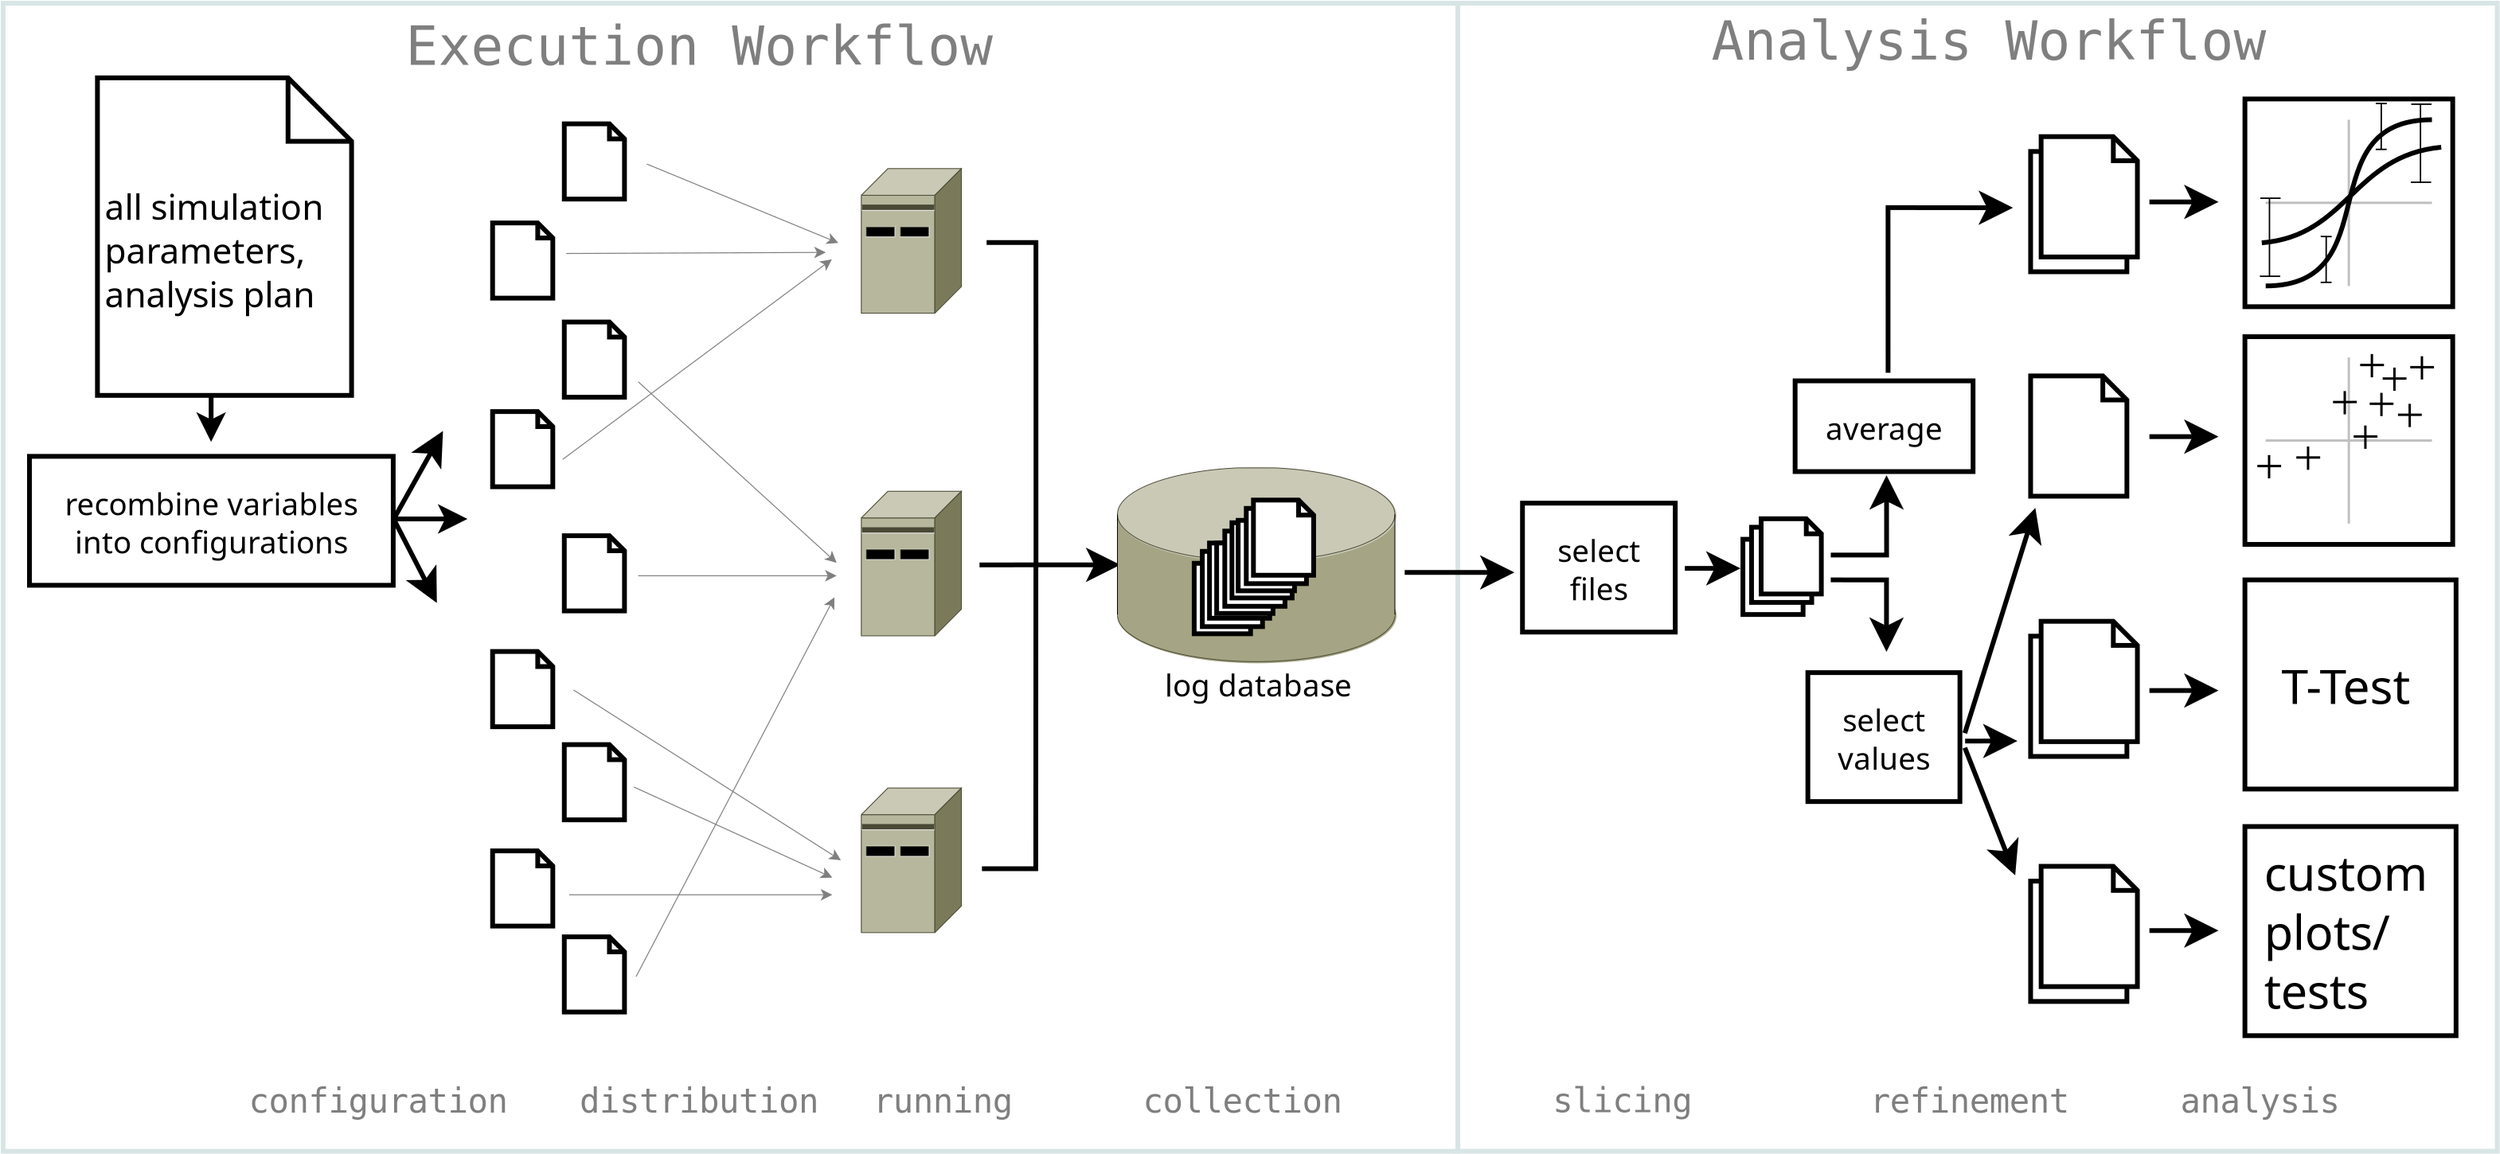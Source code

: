 <?xml version="1.0" encoding="UTF-8"?>
<dia:diagram xmlns:dia="http://www.lysator.liu.se/~alla/dia/">
  <dia:layer name="Background" visible="true" active="true">
    <dia:object type="Standard - Box" version="0" id="O0">
      <dia:attribute name="obj_pos">
        <dia:point val="28.941,0.002"/>
      </dia:attribute>
      <dia:attribute name="obj_bb">
        <dia:rectangle val="28.891,-0.048;50.817,24.094"/>
      </dia:attribute>
      <dia:attribute name="elem_corner">
        <dia:point val="28.941,0.002"/>
      </dia:attribute>
      <dia:attribute name="elem_width">
        <dia:real val="21.826"/>
      </dia:attribute>
      <dia:attribute name="elem_height">
        <dia:real val="24.042"/>
      </dia:attribute>
      <dia:attribute name="border_width">
        <dia:real val="0.1"/>
      </dia:attribute>
      <dia:attribute name="border_color">
        <dia:color val="#d8e5e5"/>
      </dia:attribute>
      <dia:attribute name="show_background">
        <dia:boolean val="true"/>
      </dia:attribute>
    </dia:object>
    <dia:object type="Standard - Box" version="0" id="O1">
      <dia:attribute name="obj_pos">
        <dia:point val="-1.443,0.003"/>
      </dia:attribute>
      <dia:attribute name="obj_bb">
        <dia:rectangle val="-1.493,-0.047;29.058,24.096"/>
      </dia:attribute>
      <dia:attribute name="elem_corner">
        <dia:point val="-1.443,0.003"/>
      </dia:attribute>
      <dia:attribute name="elem_width">
        <dia:real val="30.451"/>
      </dia:attribute>
      <dia:attribute name="elem_height">
        <dia:real val="24.042"/>
      </dia:attribute>
      <dia:attribute name="border_width">
        <dia:real val="0.1"/>
      </dia:attribute>
      <dia:attribute name="border_color">
        <dia:color val="#d8e5e5"/>
      </dia:attribute>
      <dia:attribute name="show_background">
        <dia:boolean val="true"/>
      </dia:attribute>
    </dia:object>
    <dia:object type="Standard - Text" version="1" id="O2">
      <dia:attribute name="obj_pos">
        <dia:point val="3.7,23.236"/>
      </dia:attribute>
      <dia:attribute name="obj_bb">
        <dia:rectangle val="3.7,22.581;9.65,23.403"/>
      </dia:attribute>
      <dia:attribute name="text">
        <dia:composite type="text">
          <dia:attribute name="string">
            <dia:string>#configuration #</dia:string>
          </dia:attribute>
          <dia:attribute name="font">
            <dia:font family="monospace" style="0" name="Courier"/>
          </dia:attribute>
          <dia:attribute name="height">
            <dia:real val="0.882"/>
          </dia:attribute>
          <dia:attribute name="pos">
            <dia:point val="3.7,23.236"/>
          </dia:attribute>
          <dia:attribute name="color">
            <dia:color val="#7f7f7f"/>
          </dia:attribute>
          <dia:attribute name="alignment">
            <dia:enum val="0"/>
          </dia:attribute>
        </dia:composite>
      </dia:attribute>
      <dia:attribute name="valign">
        <dia:enum val="3"/>
      </dia:attribute>
    </dia:object>
    <dia:object type="Standard - Text" version="1" id="O3">
      <dia:attribute name="obj_pos">
        <dia:point val="16.769,23.236"/>
      </dia:attribute>
      <dia:attribute name="obj_bb">
        <dia:rectangle val="16.769,22.581;20.169,23.403"/>
      </dia:attribute>
      <dia:attribute name="text">
        <dia:composite type="text">
          <dia:attribute name="string">
            <dia:string>#running #</dia:string>
          </dia:attribute>
          <dia:attribute name="font">
            <dia:font family="monospace" style="0" name="Courier"/>
          </dia:attribute>
          <dia:attribute name="height">
            <dia:real val="0.882"/>
          </dia:attribute>
          <dia:attribute name="pos">
            <dia:point val="16.769,23.236"/>
          </dia:attribute>
          <dia:attribute name="color">
            <dia:color val="#7f7f7f"/>
          </dia:attribute>
          <dia:attribute name="alignment">
            <dia:enum val="0"/>
          </dia:attribute>
        </dia:composite>
      </dia:attribute>
      <dia:attribute name="valign">
        <dia:enum val="3"/>
      </dia:attribute>
    </dia:object>
    <dia:object type="Standard - Text" version="1" id="O4">
      <dia:attribute name="obj_pos">
        <dia:point val="22.414,23.236"/>
      </dia:attribute>
      <dia:attribute name="obj_bb">
        <dia:rectangle val="22.414,22.581;27.089,23.403"/>
      </dia:attribute>
      <dia:attribute name="text">
        <dia:composite type="text">
          <dia:attribute name="string">
            <dia:string>#collection #</dia:string>
          </dia:attribute>
          <dia:attribute name="font">
            <dia:font family="monospace" style="0" name="Courier"/>
          </dia:attribute>
          <dia:attribute name="height">
            <dia:real val="0.882"/>
          </dia:attribute>
          <dia:attribute name="pos">
            <dia:point val="22.414,23.236"/>
          </dia:attribute>
          <dia:attribute name="color">
            <dia:color val="#7f7f7f"/>
          </dia:attribute>
          <dia:attribute name="alignment">
            <dia:enum val="0"/>
          </dia:attribute>
        </dia:composite>
      </dia:attribute>
      <dia:attribute name="valign">
        <dia:enum val="3"/>
      </dia:attribute>
    </dia:object>
    <dia:object type="Standard - Text" version="1" id="O5">
      <dia:attribute name="obj_pos">
        <dia:point val="37.637,23.236"/>
      </dia:attribute>
      <dia:attribute name="obj_bb">
        <dia:rectangle val="37.637,22.581;41.887,23.403"/>
      </dia:attribute>
      <dia:attribute name="text">
        <dia:composite type="text">
          <dia:attribute name="string">
            <dia:string>#refinement#</dia:string>
          </dia:attribute>
          <dia:attribute name="font">
            <dia:font family="monospace" style="0" name="Courier"/>
          </dia:attribute>
          <dia:attribute name="height">
            <dia:real val="0.882"/>
          </dia:attribute>
          <dia:attribute name="pos">
            <dia:point val="37.637,23.236"/>
          </dia:attribute>
          <dia:attribute name="color">
            <dia:color val="#7f7f7f"/>
          </dia:attribute>
          <dia:attribute name="alignment">
            <dia:enum val="0"/>
          </dia:attribute>
        </dia:composite>
      </dia:attribute>
      <dia:attribute name="valign">
        <dia:enum val="3"/>
      </dia:attribute>
    </dia:object>
    <dia:object type="Standard - Text" version="1" id="O6">
      <dia:attribute name="obj_pos">
        <dia:point val="44.13,23.236"/>
      </dia:attribute>
      <dia:attribute name="obj_bb">
        <dia:rectangle val="44.13,22.581;47.53,23.403"/>
      </dia:attribute>
      <dia:attribute name="text">
        <dia:composite type="text">
          <dia:attribute name="string">
            <dia:string>#analysis#</dia:string>
          </dia:attribute>
          <dia:attribute name="font">
            <dia:font family="monospace" style="0" name="Courier"/>
          </dia:attribute>
          <dia:attribute name="height">
            <dia:real val="0.882"/>
          </dia:attribute>
          <dia:attribute name="pos">
            <dia:point val="44.13,23.236"/>
          </dia:attribute>
          <dia:attribute name="color">
            <dia:color val="#7f7f7f"/>
          </dia:attribute>
          <dia:attribute name="alignment">
            <dia:enum val="0"/>
          </dia:attribute>
        </dia:composite>
      </dia:attribute>
      <dia:attribute name="valign">
        <dia:enum val="3"/>
      </dia:attribute>
    </dia:object>
    <dia:object type="Cybernetics - sigmoid" version="1" id="O7">
      <dia:attribute name="obj_pos">
        <dia:point val="45.484,2.008"/>
      </dia:attribute>
      <dia:attribute name="obj_bb">
        <dia:rectangle val="45.434,1.958;49.884,6.408"/>
      </dia:attribute>
      <dia:attribute name="meta">
        <dia:composite type="dict"/>
      </dia:attribute>
      <dia:attribute name="elem_corner">
        <dia:point val="45.484,2.008"/>
      </dia:attribute>
      <dia:attribute name="elem_width">
        <dia:real val="4.35"/>
      </dia:attribute>
      <dia:attribute name="elem_height">
        <dia:real val="4.35"/>
      </dia:attribute>
      <dia:attribute name="line_width">
        <dia:real val="0.1"/>
      </dia:attribute>
      <dia:attribute name="line_colour">
        <dia:color val="#000000"/>
      </dia:attribute>
      <dia:attribute name="fill_colour">
        <dia:color val="#ffffff"/>
      </dia:attribute>
      <dia:attribute name="show_background">
        <dia:boolean val="true"/>
      </dia:attribute>
      <dia:attribute name="line_style">
        <dia:enum val="0"/>
        <dia:real val="1"/>
      </dia:attribute>
      <dia:attribute name="flip_horizontal">
        <dia:boolean val="false"/>
      </dia:attribute>
      <dia:attribute name="flip_vertical">
        <dia:boolean val="false"/>
      </dia:attribute>
      <dia:attribute name="subscale">
        <dia:real val="1"/>
      </dia:attribute>
    </dia:object>
    <dia:object type="Filesystem - File" version="1" id="O8">
      <dia:attribute name="obj_pos">
        <dia:point val="0.53,1.565"/>
      </dia:attribute>
      <dia:attribute name="obj_bb">
        <dia:rectangle val="0.48,1.515;5.921,8.265"/>
      </dia:attribute>
      <dia:attribute name="meta">
        <dia:composite type="dict"/>
      </dia:attribute>
      <dia:attribute name="elem_corner">
        <dia:point val="0.53,1.565"/>
      </dia:attribute>
      <dia:attribute name="elem_width">
        <dia:real val="5.32"/>
      </dia:attribute>
      <dia:attribute name="elem_height">
        <dia:real val="6.65"/>
      </dia:attribute>
      <dia:attribute name="line_width">
        <dia:real val="0.1"/>
      </dia:attribute>
      <dia:attribute name="line_colour">
        <dia:color val="#000000"/>
      </dia:attribute>
      <dia:attribute name="fill_colour">
        <dia:color val="#ffffff"/>
      </dia:attribute>
      <dia:attribute name="show_background">
        <dia:boolean val="true"/>
      </dia:attribute>
      <dia:attribute name="line_style">
        <dia:enum val="0"/>
        <dia:real val="1"/>
      </dia:attribute>
      <dia:attribute name="flip_horizontal">
        <dia:boolean val="false"/>
      </dia:attribute>
      <dia:attribute name="flip_vertical">
        <dia:boolean val="false"/>
      </dia:attribute>
      <dia:attribute name="subscale">
        <dia:real val="1"/>
      </dia:attribute>
    </dia:object>
    <dia:object type="Filesystem - File" version="1" id="O9">
      <dia:attribute name="obj_pos">
        <dia:point val="8.802,4.604"/>
      </dia:attribute>
      <dia:attribute name="obj_bb">
        <dia:rectangle val="8.752,4.554;10.133,6.229"/>
      </dia:attribute>
      <dia:attribute name="meta">
        <dia:composite type="dict"/>
      </dia:attribute>
      <dia:attribute name="elem_corner">
        <dia:point val="8.802,4.604"/>
      </dia:attribute>
      <dia:attribute name="elem_width">
        <dia:real val="1.26"/>
      </dia:attribute>
      <dia:attribute name="elem_height">
        <dia:real val="1.575"/>
      </dia:attribute>
      <dia:attribute name="line_width">
        <dia:real val="0.1"/>
      </dia:attribute>
      <dia:attribute name="line_colour">
        <dia:color val="#000000"/>
      </dia:attribute>
      <dia:attribute name="fill_colour">
        <dia:color val="#ffffff"/>
      </dia:attribute>
      <dia:attribute name="show_background">
        <dia:boolean val="true"/>
      </dia:attribute>
      <dia:attribute name="line_style">
        <dia:enum val="0"/>
        <dia:real val="1"/>
      </dia:attribute>
      <dia:attribute name="flip_horizontal">
        <dia:boolean val="false"/>
      </dia:attribute>
      <dia:attribute name="flip_vertical">
        <dia:boolean val="false"/>
      </dia:attribute>
      <dia:attribute name="subscale">
        <dia:real val="1"/>
      </dia:attribute>
    </dia:object>
    <dia:object type="Filesystem - File" version="1" id="O10">
      <dia:attribute name="obj_pos">
        <dia:point val="8.802,8.554"/>
      </dia:attribute>
      <dia:attribute name="obj_bb">
        <dia:rectangle val="8.752,8.504;10.133,10.179"/>
      </dia:attribute>
      <dia:attribute name="meta">
        <dia:composite type="dict"/>
      </dia:attribute>
      <dia:attribute name="elem_corner">
        <dia:point val="8.802,8.554"/>
      </dia:attribute>
      <dia:attribute name="elem_width">
        <dia:real val="1.26"/>
      </dia:attribute>
      <dia:attribute name="elem_height">
        <dia:real val="1.575"/>
      </dia:attribute>
      <dia:attribute name="line_width">
        <dia:real val="0.1"/>
      </dia:attribute>
      <dia:attribute name="line_colour">
        <dia:color val="#000000"/>
      </dia:attribute>
      <dia:attribute name="fill_colour">
        <dia:color val="#ffffff"/>
      </dia:attribute>
      <dia:attribute name="show_background">
        <dia:boolean val="true"/>
      </dia:attribute>
      <dia:attribute name="line_style">
        <dia:enum val="0"/>
        <dia:real val="1"/>
      </dia:attribute>
      <dia:attribute name="flip_horizontal">
        <dia:boolean val="false"/>
      </dia:attribute>
      <dia:attribute name="flip_vertical">
        <dia:boolean val="false"/>
      </dia:attribute>
      <dia:attribute name="subscale">
        <dia:real val="1"/>
      </dia:attribute>
    </dia:object>
    <dia:object type="Filesystem - File" version="1" id="O11">
      <dia:attribute name="obj_pos">
        <dia:point val="10.303,2.529"/>
      </dia:attribute>
      <dia:attribute name="obj_bb">
        <dia:rectangle val="10.252,2.479;11.633,4.154"/>
      </dia:attribute>
      <dia:attribute name="meta">
        <dia:composite type="dict"/>
      </dia:attribute>
      <dia:attribute name="elem_corner">
        <dia:point val="10.303,2.529"/>
      </dia:attribute>
      <dia:attribute name="elem_width">
        <dia:real val="1.26"/>
      </dia:attribute>
      <dia:attribute name="elem_height">
        <dia:real val="1.575"/>
      </dia:attribute>
      <dia:attribute name="line_width">
        <dia:real val="0.1"/>
      </dia:attribute>
      <dia:attribute name="line_colour">
        <dia:color val="#000000"/>
      </dia:attribute>
      <dia:attribute name="fill_colour">
        <dia:color val="#ffffff"/>
      </dia:attribute>
      <dia:attribute name="show_background">
        <dia:boolean val="true"/>
      </dia:attribute>
      <dia:attribute name="line_style">
        <dia:enum val="0"/>
        <dia:real val="1"/>
      </dia:attribute>
      <dia:attribute name="flip_horizontal">
        <dia:boolean val="false"/>
      </dia:attribute>
      <dia:attribute name="flip_vertical">
        <dia:boolean val="false"/>
      </dia:attribute>
      <dia:attribute name="subscale">
        <dia:real val="1"/>
      </dia:attribute>
    </dia:object>
    <dia:object type="Filesystem - File" version="1" id="O12">
      <dia:attribute name="obj_pos">
        <dia:point val="10.303,11.154"/>
      </dia:attribute>
      <dia:attribute name="obj_bb">
        <dia:rectangle val="10.252,11.104;11.633,12.779"/>
      </dia:attribute>
      <dia:attribute name="meta">
        <dia:composite type="dict"/>
      </dia:attribute>
      <dia:attribute name="elem_corner">
        <dia:point val="10.303,11.154"/>
      </dia:attribute>
      <dia:attribute name="elem_width">
        <dia:real val="1.26"/>
      </dia:attribute>
      <dia:attribute name="elem_height">
        <dia:real val="1.575"/>
      </dia:attribute>
      <dia:attribute name="line_width">
        <dia:real val="0.1"/>
      </dia:attribute>
      <dia:attribute name="line_colour">
        <dia:color val="#000000"/>
      </dia:attribute>
      <dia:attribute name="fill_colour">
        <dia:color val="#ffffff"/>
      </dia:attribute>
      <dia:attribute name="show_background">
        <dia:boolean val="true"/>
      </dia:attribute>
      <dia:attribute name="line_style">
        <dia:enum val="0"/>
        <dia:real val="1"/>
      </dia:attribute>
      <dia:attribute name="flip_horizontal">
        <dia:boolean val="false"/>
      </dia:attribute>
      <dia:attribute name="flip_vertical">
        <dia:boolean val="false"/>
      </dia:attribute>
      <dia:attribute name="subscale">
        <dia:real val="1"/>
      </dia:attribute>
    </dia:object>
    <dia:object type="Filesystem - File" version="1" id="O13">
      <dia:attribute name="obj_pos">
        <dia:point val="8.802,13.579"/>
      </dia:attribute>
      <dia:attribute name="obj_bb">
        <dia:rectangle val="8.752,13.529;10.133,15.204"/>
      </dia:attribute>
      <dia:attribute name="meta">
        <dia:composite type="dict"/>
      </dia:attribute>
      <dia:attribute name="elem_corner">
        <dia:point val="8.802,13.579"/>
      </dia:attribute>
      <dia:attribute name="elem_width">
        <dia:real val="1.26"/>
      </dia:attribute>
      <dia:attribute name="elem_height">
        <dia:real val="1.575"/>
      </dia:attribute>
      <dia:attribute name="line_width">
        <dia:real val="0.1"/>
      </dia:attribute>
      <dia:attribute name="line_colour">
        <dia:color val="#000000"/>
      </dia:attribute>
      <dia:attribute name="fill_colour">
        <dia:color val="#ffffff"/>
      </dia:attribute>
      <dia:attribute name="show_background">
        <dia:boolean val="true"/>
      </dia:attribute>
      <dia:attribute name="line_style">
        <dia:enum val="0"/>
        <dia:real val="1"/>
      </dia:attribute>
      <dia:attribute name="flip_horizontal">
        <dia:boolean val="false"/>
      </dia:attribute>
      <dia:attribute name="flip_vertical">
        <dia:boolean val="false"/>
      </dia:attribute>
      <dia:attribute name="subscale">
        <dia:real val="1"/>
      </dia:attribute>
    </dia:object>
    <dia:object type="Filesystem - File" version="1" id="O14">
      <dia:attribute name="obj_pos">
        <dia:point val="10.303,15.529"/>
      </dia:attribute>
      <dia:attribute name="obj_bb">
        <dia:rectangle val="10.252,15.479;11.633,17.154"/>
      </dia:attribute>
      <dia:attribute name="meta">
        <dia:composite type="dict"/>
      </dia:attribute>
      <dia:attribute name="elem_corner">
        <dia:point val="10.303,15.529"/>
      </dia:attribute>
      <dia:attribute name="elem_width">
        <dia:real val="1.26"/>
      </dia:attribute>
      <dia:attribute name="elem_height">
        <dia:real val="1.575"/>
      </dia:attribute>
      <dia:attribute name="line_width">
        <dia:real val="0.1"/>
      </dia:attribute>
      <dia:attribute name="line_colour">
        <dia:color val="#000000"/>
      </dia:attribute>
      <dia:attribute name="fill_colour">
        <dia:color val="#ffffff"/>
      </dia:attribute>
      <dia:attribute name="show_background">
        <dia:boolean val="true"/>
      </dia:attribute>
      <dia:attribute name="line_style">
        <dia:enum val="0"/>
        <dia:real val="1"/>
      </dia:attribute>
      <dia:attribute name="flip_horizontal">
        <dia:boolean val="false"/>
      </dia:attribute>
      <dia:attribute name="flip_vertical">
        <dia:boolean val="false"/>
      </dia:attribute>
      <dia:attribute name="subscale">
        <dia:real val="1"/>
      </dia:attribute>
    </dia:object>
    <dia:object type="Filesystem - File" version="1" id="O15">
      <dia:attribute name="obj_pos">
        <dia:point val="8.802,17.754"/>
      </dia:attribute>
      <dia:attribute name="obj_bb">
        <dia:rectangle val="8.752,17.704;10.133,19.379"/>
      </dia:attribute>
      <dia:attribute name="meta">
        <dia:composite type="dict"/>
      </dia:attribute>
      <dia:attribute name="elem_corner">
        <dia:point val="8.802,17.754"/>
      </dia:attribute>
      <dia:attribute name="elem_width">
        <dia:real val="1.26"/>
      </dia:attribute>
      <dia:attribute name="elem_height">
        <dia:real val="1.575"/>
      </dia:attribute>
      <dia:attribute name="line_width">
        <dia:real val="0.1"/>
      </dia:attribute>
      <dia:attribute name="line_colour">
        <dia:color val="#000000"/>
      </dia:attribute>
      <dia:attribute name="fill_colour">
        <dia:color val="#ffffff"/>
      </dia:attribute>
      <dia:attribute name="show_background">
        <dia:boolean val="true"/>
      </dia:attribute>
      <dia:attribute name="line_style">
        <dia:enum val="0"/>
        <dia:real val="1"/>
      </dia:attribute>
      <dia:attribute name="flip_horizontal">
        <dia:boolean val="false"/>
      </dia:attribute>
      <dia:attribute name="flip_vertical">
        <dia:boolean val="false"/>
      </dia:attribute>
      <dia:attribute name="subscale">
        <dia:real val="1"/>
      </dia:attribute>
    </dia:object>
    <dia:object type="Filesystem - File" version="1" id="O16">
      <dia:attribute name="obj_pos">
        <dia:point val="10.303,6.679"/>
      </dia:attribute>
      <dia:attribute name="obj_bb">
        <dia:rectangle val="10.252,6.629;11.633,8.304"/>
      </dia:attribute>
      <dia:attribute name="meta">
        <dia:composite type="dict"/>
      </dia:attribute>
      <dia:attribute name="elem_corner">
        <dia:point val="10.303,6.679"/>
      </dia:attribute>
      <dia:attribute name="elem_width">
        <dia:real val="1.26"/>
      </dia:attribute>
      <dia:attribute name="elem_height">
        <dia:real val="1.575"/>
      </dia:attribute>
      <dia:attribute name="line_width">
        <dia:real val="0.1"/>
      </dia:attribute>
      <dia:attribute name="line_colour">
        <dia:color val="#000000"/>
      </dia:attribute>
      <dia:attribute name="fill_colour">
        <dia:color val="#ffffff"/>
      </dia:attribute>
      <dia:attribute name="show_background">
        <dia:boolean val="true"/>
      </dia:attribute>
      <dia:attribute name="line_style">
        <dia:enum val="0"/>
        <dia:real val="1"/>
      </dia:attribute>
      <dia:attribute name="flip_horizontal">
        <dia:boolean val="false"/>
      </dia:attribute>
      <dia:attribute name="flip_vertical">
        <dia:boolean val="false"/>
      </dia:attribute>
      <dia:attribute name="subscale">
        <dia:real val="1"/>
      </dia:attribute>
    </dia:object>
    <dia:object type="Filesystem - File" version="1" id="O17">
      <dia:attribute name="obj_pos">
        <dia:point val="10.303,19.554"/>
      </dia:attribute>
      <dia:attribute name="obj_bb">
        <dia:rectangle val="10.252,19.504;11.633,21.179"/>
      </dia:attribute>
      <dia:attribute name="meta">
        <dia:composite type="dict"/>
      </dia:attribute>
      <dia:attribute name="elem_corner">
        <dia:point val="10.303,19.554"/>
      </dia:attribute>
      <dia:attribute name="elem_width">
        <dia:real val="1.26"/>
      </dia:attribute>
      <dia:attribute name="elem_height">
        <dia:real val="1.575"/>
      </dia:attribute>
      <dia:attribute name="line_width">
        <dia:real val="0.1"/>
      </dia:attribute>
      <dia:attribute name="line_colour">
        <dia:color val="#000000"/>
      </dia:attribute>
      <dia:attribute name="fill_colour">
        <dia:color val="#ffffff"/>
      </dia:attribute>
      <dia:attribute name="show_background">
        <dia:boolean val="true"/>
      </dia:attribute>
      <dia:attribute name="line_style">
        <dia:enum val="0"/>
        <dia:real val="1"/>
      </dia:attribute>
      <dia:attribute name="flip_horizontal">
        <dia:boolean val="false"/>
      </dia:attribute>
      <dia:attribute name="flip_vertical">
        <dia:boolean val="false"/>
      </dia:attribute>
      <dia:attribute name="subscale">
        <dia:real val="1"/>
      </dia:attribute>
    </dia:object>
    <dia:object type="Filesystem - File" version="1" id="O18">
      <dia:attribute name="obj_pos">
        <dia:point val="40.998,7.807"/>
      </dia:attribute>
      <dia:attribute name="obj_bb">
        <dia:rectangle val="40.948,7.757;43.084,10.375"/>
      </dia:attribute>
      <dia:attribute name="meta">
        <dia:composite type="dict"/>
      </dia:attribute>
      <dia:attribute name="elem_corner">
        <dia:point val="40.998,7.807"/>
      </dia:attribute>
      <dia:attribute name="elem_width">
        <dia:real val="2.015"/>
      </dia:attribute>
      <dia:attribute name="elem_height">
        <dia:real val="2.519"/>
      </dia:attribute>
      <dia:attribute name="line_width">
        <dia:real val="0.1"/>
      </dia:attribute>
      <dia:attribute name="line_colour">
        <dia:color val="#000000"/>
      </dia:attribute>
      <dia:attribute name="fill_colour">
        <dia:color val="#ffffff"/>
      </dia:attribute>
      <dia:attribute name="show_background">
        <dia:boolean val="true"/>
      </dia:attribute>
      <dia:attribute name="line_style">
        <dia:enum val="0"/>
        <dia:real val="1"/>
      </dia:attribute>
      <dia:attribute name="flip_horizontal">
        <dia:boolean val="false"/>
      </dia:attribute>
      <dia:attribute name="flip_vertical">
        <dia:boolean val="false"/>
      </dia:attribute>
      <dia:attribute name="subscale">
        <dia:real val="1"/>
      </dia:attribute>
    </dia:object>
    <dia:object type="Cisco - IBM Mini (AS400)" version="1" id="O19">
      <dia:attribute name="obj_pos">
        <dia:point val="16.513,3.458"/>
      </dia:attribute>
      <dia:attribute name="obj_bb">
        <dia:rectangle val="16.512,3.457;18.617,6.495"/>
      </dia:attribute>
      <dia:attribute name="meta">
        <dia:composite type="dict"/>
      </dia:attribute>
      <dia:attribute name="elem_corner">
        <dia:point val="16.513,3.458"/>
      </dia:attribute>
      <dia:attribute name="elem_width">
        <dia:real val="2.103"/>
      </dia:attribute>
      <dia:attribute name="elem_height">
        <dia:real val="3.036"/>
      </dia:attribute>
      <dia:attribute name="line_width">
        <dia:real val="0.1"/>
      </dia:attribute>
      <dia:attribute name="line_colour">
        <dia:color val="#000000"/>
      </dia:attribute>
      <dia:attribute name="fill_colour">
        <dia:color val="#ffffff"/>
      </dia:attribute>
      <dia:attribute name="show_background">
        <dia:boolean val="true"/>
      </dia:attribute>
      <dia:attribute name="line_style">
        <dia:enum val="0"/>
        <dia:real val="1"/>
      </dia:attribute>
      <dia:attribute name="flip_horizontal">
        <dia:boolean val="false"/>
      </dia:attribute>
      <dia:attribute name="flip_vertical">
        <dia:boolean val="false"/>
      </dia:attribute>
      <dia:attribute name="subscale">
        <dia:real val="1"/>
      </dia:attribute>
    </dia:object>
    <dia:object type="Cisco - IBM Mini (AS400)" version="1" id="O20">
      <dia:attribute name="obj_pos">
        <dia:point val="16.513,10.215"/>
      </dia:attribute>
      <dia:attribute name="obj_bb">
        <dia:rectangle val="16.512,10.214;18.617,13.252"/>
      </dia:attribute>
      <dia:attribute name="meta">
        <dia:composite type="dict"/>
      </dia:attribute>
      <dia:attribute name="elem_corner">
        <dia:point val="16.513,10.215"/>
      </dia:attribute>
      <dia:attribute name="elem_width">
        <dia:real val="2.103"/>
      </dia:attribute>
      <dia:attribute name="elem_height">
        <dia:real val="3.036"/>
      </dia:attribute>
      <dia:attribute name="line_width">
        <dia:real val="0.1"/>
      </dia:attribute>
      <dia:attribute name="line_colour">
        <dia:color val="#000000"/>
      </dia:attribute>
      <dia:attribute name="fill_colour">
        <dia:color val="#ffffff"/>
      </dia:attribute>
      <dia:attribute name="show_background">
        <dia:boolean val="true"/>
      </dia:attribute>
      <dia:attribute name="line_style">
        <dia:enum val="0"/>
        <dia:real val="1"/>
      </dia:attribute>
      <dia:attribute name="flip_horizontal">
        <dia:boolean val="false"/>
      </dia:attribute>
      <dia:attribute name="flip_vertical">
        <dia:boolean val="false"/>
      </dia:attribute>
      <dia:attribute name="subscale">
        <dia:real val="1"/>
      </dia:attribute>
    </dia:object>
    <dia:object type="Cisco - IBM Mini (AS400)" version="1" id="O21">
      <dia:attribute name="obj_pos">
        <dia:point val="16.513,16.43"/>
      </dia:attribute>
      <dia:attribute name="obj_bb">
        <dia:rectangle val="16.512,16.428;18.617,19.466"/>
      </dia:attribute>
      <dia:attribute name="meta">
        <dia:composite type="dict"/>
      </dia:attribute>
      <dia:attribute name="elem_corner">
        <dia:point val="16.513,16.43"/>
      </dia:attribute>
      <dia:attribute name="elem_width">
        <dia:real val="2.103"/>
      </dia:attribute>
      <dia:attribute name="elem_height">
        <dia:real val="3.036"/>
      </dia:attribute>
      <dia:attribute name="line_width">
        <dia:real val="0.1"/>
      </dia:attribute>
      <dia:attribute name="line_colour">
        <dia:color val="#000000"/>
      </dia:attribute>
      <dia:attribute name="fill_colour">
        <dia:color val="#ffffff"/>
      </dia:attribute>
      <dia:attribute name="show_background">
        <dia:boolean val="true"/>
      </dia:attribute>
      <dia:attribute name="line_style">
        <dia:enum val="0"/>
        <dia:real val="1"/>
      </dia:attribute>
      <dia:attribute name="flip_horizontal">
        <dia:boolean val="false"/>
      </dia:attribute>
      <dia:attribute name="flip_vertical">
        <dia:boolean val="false"/>
      </dia:attribute>
      <dia:attribute name="subscale">
        <dia:real val="1"/>
      </dia:attribute>
    </dia:object>
    <dia:group>
      <dia:object type="Cybernetics - empty-func" version="1" id="O22">
        <dia:attribute name="obj_pos">
          <dia:point val="45.484,6.986"/>
        </dia:attribute>
        <dia:attribute name="obj_bb">
          <dia:rectangle val="45.434,6.936;49.884,11.386"/>
        </dia:attribute>
        <dia:attribute name="meta">
          <dia:composite type="dict"/>
        </dia:attribute>
        <dia:attribute name="elem_corner">
          <dia:point val="45.484,6.986"/>
        </dia:attribute>
        <dia:attribute name="elem_width">
          <dia:real val="4.35"/>
        </dia:attribute>
        <dia:attribute name="elem_height">
          <dia:real val="4.35"/>
        </dia:attribute>
        <dia:attribute name="line_width">
          <dia:real val="0.1"/>
        </dia:attribute>
        <dia:attribute name="line_colour">
          <dia:color val="#000000"/>
        </dia:attribute>
        <dia:attribute name="fill_colour">
          <dia:color val="#ffffff"/>
        </dia:attribute>
        <dia:attribute name="show_background">
          <dia:boolean val="true"/>
        </dia:attribute>
        <dia:attribute name="line_style">
          <dia:enum val="0"/>
          <dia:real val="1"/>
        </dia:attribute>
        <dia:attribute name="flip_horizontal">
          <dia:boolean val="false"/>
        </dia:attribute>
        <dia:attribute name="flip_vertical">
          <dia:boolean val="false"/>
        </dia:attribute>
        <dia:attribute name="subscale">
          <dia:real val="1"/>
        </dia:attribute>
      </dia:object>
      <dia:group>
        <dia:object type="Standard - Line" version="0" id="O23">
          <dia:attribute name="obj_pos">
            <dia:point val="47.896,7.579"/>
          </dia:attribute>
          <dia:attribute name="obj_bb">
            <dia:rectangle val="47.871,7.554;48.42,7.604"/>
          </dia:attribute>
          <dia:attribute name="conn_endpoints">
            <dia:point val="47.896,7.579"/>
            <dia:point val="48.395,7.579"/>
          </dia:attribute>
          <dia:attribute name="numcp">
            <dia:int val="1"/>
          </dia:attribute>
          <dia:attribute name="line_width">
            <dia:real val="0.05"/>
          </dia:attribute>
        </dia:object>
        <dia:object type="Standard - Line" version="0" id="O24">
          <dia:attribute name="obj_pos">
            <dia:point val="48.142,7.837"/>
          </dia:attribute>
          <dia:attribute name="obj_bb">
            <dia:rectangle val="48.117,7.324;48.167,7.862"/>
          </dia:attribute>
          <dia:attribute name="conn_endpoints">
            <dia:point val="48.142,7.837"/>
            <dia:point val="48.142,7.349"/>
          </dia:attribute>
          <dia:attribute name="numcp">
            <dia:int val="1"/>
          </dia:attribute>
          <dia:attribute name="line_width">
            <dia:real val="0.05"/>
          </dia:attribute>
        </dia:object>
      </dia:group>
      <dia:group>
        <dia:object type="Standard - Line" version="0" id="O25">
          <dia:attribute name="obj_pos">
            <dia:point val="46.56,9.516"/>
          </dia:attribute>
          <dia:attribute name="obj_bb">
            <dia:rectangle val="46.535,9.491;47.084,9.541"/>
          </dia:attribute>
          <dia:attribute name="conn_endpoints">
            <dia:point val="46.56,9.516"/>
            <dia:point val="47.059,9.516"/>
          </dia:attribute>
          <dia:attribute name="numcp">
            <dia:int val="1"/>
          </dia:attribute>
          <dia:attribute name="line_width">
            <dia:real val="0.05"/>
          </dia:attribute>
        </dia:object>
        <dia:object type="Standard - Line" version="0" id="O26">
          <dia:attribute name="obj_pos">
            <dia:point val="46.806,9.774"/>
          </dia:attribute>
          <dia:attribute name="obj_bb">
            <dia:rectangle val="46.781,9.261;46.831,9.799"/>
          </dia:attribute>
          <dia:attribute name="conn_endpoints">
            <dia:point val="46.806,9.774"/>
            <dia:point val="46.806,9.286"/>
          </dia:attribute>
          <dia:attribute name="numcp">
            <dia:int val="1"/>
          </dia:attribute>
          <dia:attribute name="line_width">
            <dia:real val="0.05"/>
          </dia:attribute>
        </dia:object>
      </dia:group>
      <dia:group>
        <dia:object type="Standard - Line" version="0" id="O27">
          <dia:attribute name="obj_pos">
            <dia:point val="48.096,8.391"/>
          </dia:attribute>
          <dia:attribute name="obj_bb">
            <dia:rectangle val="48.071,8.366;48.619,8.416"/>
          </dia:attribute>
          <dia:attribute name="conn_endpoints">
            <dia:point val="48.096,8.391"/>
            <dia:point val="48.594,8.391"/>
          </dia:attribute>
          <dia:attribute name="numcp">
            <dia:int val="1"/>
          </dia:attribute>
          <dia:attribute name="line_width">
            <dia:real val="0.05"/>
          </dia:attribute>
        </dia:object>
        <dia:object type="Standard - Line" version="0" id="O28">
          <dia:attribute name="obj_pos">
            <dia:point val="48.342,8.649"/>
          </dia:attribute>
          <dia:attribute name="obj_bb">
            <dia:rectangle val="48.316,8.136;48.367,8.674"/>
          </dia:attribute>
          <dia:attribute name="conn_endpoints">
            <dia:point val="48.342,8.649"/>
            <dia:point val="48.342,8.162"/>
          </dia:attribute>
          <dia:attribute name="numcp">
            <dia:int val="1"/>
          </dia:attribute>
          <dia:attribute name="line_width">
            <dia:real val="0.05"/>
          </dia:attribute>
        </dia:object>
      </dia:group>
      <dia:group>
        <dia:object type="Standard - Line" version="0" id="O29">
          <dia:attribute name="obj_pos">
            <dia:point val="47.328,8.355"/>
          </dia:attribute>
          <dia:attribute name="obj_bb">
            <dia:rectangle val="47.303,8.329;47.851,8.38"/>
          </dia:attribute>
          <dia:attribute name="conn_endpoints">
            <dia:point val="47.328,8.355"/>
            <dia:point val="47.826,8.354"/>
          </dia:attribute>
          <dia:attribute name="numcp">
            <dia:int val="1"/>
          </dia:attribute>
          <dia:attribute name="line_width">
            <dia:real val="0.05"/>
          </dia:attribute>
        </dia:object>
        <dia:object type="Standard - Line" version="0" id="O30">
          <dia:attribute name="obj_pos">
            <dia:point val="47.574,8.612"/>
          </dia:attribute>
          <dia:attribute name="obj_bb">
            <dia:rectangle val="47.548,8.1;47.599,8.637"/>
          </dia:attribute>
          <dia:attribute name="conn_endpoints">
            <dia:point val="47.574,8.612"/>
            <dia:point val="47.574,8.125"/>
          </dia:attribute>
          <dia:attribute name="numcp">
            <dia:int val="1"/>
          </dia:attribute>
          <dia:attribute name="line_width">
            <dia:real val="0.05"/>
          </dia:attribute>
        </dia:object>
      </dia:group>
      <dia:group>
        <dia:object type="Standard - Line" version="0" id="O31">
          <dia:attribute name="obj_pos">
            <dia:point val="48.688,8.622"/>
          </dia:attribute>
          <dia:attribute name="obj_bb">
            <dia:rectangle val="48.663,8.596;49.211,8.647"/>
          </dia:attribute>
          <dia:attribute name="conn_endpoints">
            <dia:point val="48.688,8.622"/>
            <dia:point val="49.186,8.621"/>
          </dia:attribute>
          <dia:attribute name="numcp">
            <dia:int val="1"/>
          </dia:attribute>
          <dia:attribute name="line_width">
            <dia:real val="0.05"/>
          </dia:attribute>
        </dia:object>
        <dia:object type="Standard - Line" version="0" id="O32">
          <dia:attribute name="obj_pos">
            <dia:point val="48.934,8.879"/>
          </dia:attribute>
          <dia:attribute name="obj_bb">
            <dia:rectangle val="48.908,8.367;48.959,8.904"/>
          </dia:attribute>
          <dia:attribute name="conn_endpoints">
            <dia:point val="48.934,8.879"/>
            <dia:point val="48.933,8.392"/>
          </dia:attribute>
          <dia:attribute name="numcp">
            <dia:int val="1"/>
          </dia:attribute>
          <dia:attribute name="line_width">
            <dia:real val="0.05"/>
          </dia:attribute>
        </dia:object>
      </dia:group>
      <dia:group>
        <dia:object type="Standard - Line" version="0" id="O33">
          <dia:attribute name="obj_pos">
            <dia:point val="48.944,7.625"/>
          </dia:attribute>
          <dia:attribute name="obj_bb">
            <dia:rectangle val="48.919,7.599;49.467,7.65"/>
          </dia:attribute>
          <dia:attribute name="conn_endpoints">
            <dia:point val="48.944,7.625"/>
            <dia:point val="49.442,7.625"/>
          </dia:attribute>
          <dia:attribute name="numcp">
            <dia:int val="1"/>
          </dia:attribute>
          <dia:attribute name="line_width">
            <dia:real val="0.05"/>
          </dia:attribute>
        </dia:object>
        <dia:object type="Standard - Line" version="0" id="O34">
          <dia:attribute name="obj_pos">
            <dia:point val="49.19,7.882"/>
          </dia:attribute>
          <dia:attribute name="obj_bb">
            <dia:rectangle val="49.164,7.37;49.215,7.907"/>
          </dia:attribute>
          <dia:attribute name="conn_endpoints">
            <dia:point val="49.19,7.882"/>
            <dia:point val="49.189,7.395"/>
          </dia:attribute>
          <dia:attribute name="numcp">
            <dia:int val="1"/>
          </dia:attribute>
          <dia:attribute name="line_width">
            <dia:real val="0.05"/>
          </dia:attribute>
        </dia:object>
      </dia:group>
      <dia:group>
        <dia:object type="Standard - Line" version="0" id="O35">
          <dia:attribute name="obj_pos">
            <dia:point val="47.76,9.076"/>
          </dia:attribute>
          <dia:attribute name="obj_bb">
            <dia:rectangle val="47.735,9.051;48.283,9.101"/>
          </dia:attribute>
          <dia:attribute name="conn_endpoints">
            <dia:point val="47.76,9.076"/>
            <dia:point val="48.258,9.076"/>
          </dia:attribute>
          <dia:attribute name="numcp">
            <dia:int val="1"/>
          </dia:attribute>
          <dia:attribute name="line_width">
            <dia:real val="0.05"/>
          </dia:attribute>
        </dia:object>
        <dia:object type="Standard - Line" version="0" id="O36">
          <dia:attribute name="obj_pos">
            <dia:point val="48.006,9.334"/>
          </dia:attribute>
          <dia:attribute name="obj_bb">
            <dia:rectangle val="47.98,8.821;48.031,9.359"/>
          </dia:attribute>
          <dia:attribute name="conn_endpoints">
            <dia:point val="48.006,9.334"/>
            <dia:point val="48.005,8.846"/>
          </dia:attribute>
          <dia:attribute name="numcp">
            <dia:int val="1"/>
          </dia:attribute>
          <dia:attribute name="line_width">
            <dia:real val="0.05"/>
          </dia:attribute>
        </dia:object>
      </dia:group>
      <dia:group>
        <dia:object type="Standard - Line" version="0" id="O37">
          <dia:attribute name="obj_pos">
            <dia:point val="45.744,9.695"/>
          </dia:attribute>
          <dia:attribute name="obj_bb">
            <dia:rectangle val="45.719,9.67;46.267,9.72"/>
          </dia:attribute>
          <dia:attribute name="conn_endpoints">
            <dia:point val="45.744,9.695"/>
            <dia:point val="46.242,9.695"/>
          </dia:attribute>
          <dia:attribute name="numcp">
            <dia:int val="1"/>
          </dia:attribute>
          <dia:attribute name="line_width">
            <dia:real val="0.05"/>
          </dia:attribute>
        </dia:object>
        <dia:object type="Standard - Line" version="0" id="O38">
          <dia:attribute name="obj_pos">
            <dia:point val="45.99,9.953"/>
          </dia:attribute>
          <dia:attribute name="obj_bb">
            <dia:rectangle val="45.965,9.44;46.015,9.978"/>
          </dia:attribute>
          <dia:attribute name="conn_endpoints">
            <dia:point val="45.99,9.953"/>
            <dia:point val="45.99,9.465"/>
          </dia:attribute>
          <dia:attribute name="numcp">
            <dia:int val="1"/>
          </dia:attribute>
          <dia:attribute name="line_width">
            <dia:real val="0.05"/>
          </dia:attribute>
        </dia:object>
      </dia:group>
      <dia:group>
        <dia:object type="Standard - Line" version="0" id="O39">
          <dia:attribute name="obj_pos">
            <dia:point val="48.368,7.863"/>
          </dia:attribute>
          <dia:attribute name="obj_bb">
            <dia:rectangle val="48.343,7.837;48.891,7.888"/>
          </dia:attribute>
          <dia:attribute name="conn_endpoints">
            <dia:point val="48.368,7.863"/>
            <dia:point val="48.866,7.862"/>
          </dia:attribute>
          <dia:attribute name="numcp">
            <dia:int val="1"/>
          </dia:attribute>
          <dia:attribute name="line_width">
            <dia:real val="0.05"/>
          </dia:attribute>
        </dia:object>
        <dia:object type="Standard - Line" version="0" id="O40">
          <dia:attribute name="obj_pos">
            <dia:point val="48.614,8.12"/>
          </dia:attribute>
          <dia:attribute name="obj_bb">
            <dia:rectangle val="48.589,7.608;48.639,8.145"/>
          </dia:attribute>
          <dia:attribute name="conn_endpoints">
            <dia:point val="48.614,8.12"/>
            <dia:point val="48.614,7.633"/>
          </dia:attribute>
          <dia:attribute name="numcp">
            <dia:int val="1"/>
          </dia:attribute>
          <dia:attribute name="line_width">
            <dia:real val="0.05"/>
          </dia:attribute>
        </dia:object>
      </dia:group>
    </dia:group>
    <dia:object type="Standard - BezierLine" version="0" id="O41">
      <dia:attribute name="obj_pos">
        <dia:point val="45.837,5.02"/>
      </dia:attribute>
      <dia:attribute name="obj_bb">
        <dia:rectangle val="45.783,2.963;49.648,5.074"/>
      </dia:attribute>
      <dia:attribute name="bez_points">
        <dia:point val="45.837,5.02"/>
        <dia:point val="47.647,4.873"/>
        <dia:point val="47.738,3.199"/>
        <dia:point val="49.593,3.018"/>
      </dia:attribute>
      <dia:attribute name="corner_types">
        <dia:enum val="0"/>
        <dia:enum val="0"/>
      </dia:attribute>
    </dia:object>
    <dia:object type="Flowchart - Box" version="0" id="O42">
      <dia:attribute name="obj_pos">
        <dia:point val="36.068,7.911"/>
      </dia:attribute>
      <dia:attribute name="obj_bb">
        <dia:rectangle val="36.018,7.861;39.843,9.861"/>
      </dia:attribute>
      <dia:attribute name="elem_corner">
        <dia:point val="36.068,7.911"/>
      </dia:attribute>
      <dia:attribute name="elem_width">
        <dia:real val="3.725"/>
      </dia:attribute>
      <dia:attribute name="elem_height">
        <dia:real val="1.9"/>
      </dia:attribute>
      <dia:attribute name="show_background">
        <dia:boolean val="true"/>
      </dia:attribute>
      <dia:attribute name="padding">
        <dia:real val="0.5"/>
      </dia:attribute>
      <dia:attribute name="text">
        <dia:composite type="text">
          <dia:attribute name="string">
            <dia:string>#average#</dia:string>
          </dia:attribute>
          <dia:attribute name="font">
            <dia:font family="sans" style="0" name="Helvetica"/>
          </dia:attribute>
          <dia:attribute name="height">
            <dia:real val="0.8"/>
          </dia:attribute>
          <dia:attribute name="pos">
            <dia:point val="37.931,9.056"/>
          </dia:attribute>
          <dia:attribute name="color">
            <dia:color val="#000000"/>
          </dia:attribute>
          <dia:attribute name="alignment">
            <dia:enum val="1"/>
          </dia:attribute>
        </dia:composite>
      </dia:attribute>
    </dia:object>
    <dia:object type="Flowchart - Box" version="0" id="O43">
      <dia:attribute name="obj_pos">
        <dia:point val="30.361,10.472"/>
      </dia:attribute>
      <dia:attribute name="obj_bb">
        <dia:rectangle val="30.311,10.422;33.608,13.222"/>
      </dia:attribute>
      <dia:attribute name="elem_corner">
        <dia:point val="30.361,10.472"/>
      </dia:attribute>
      <dia:attribute name="elem_width">
        <dia:real val="3.198"/>
      </dia:attribute>
      <dia:attribute name="elem_height">
        <dia:real val="2.7"/>
      </dia:attribute>
      <dia:attribute name="show_background">
        <dia:boolean val="true"/>
      </dia:attribute>
      <dia:attribute name="padding">
        <dia:real val="0.5"/>
      </dia:attribute>
      <dia:attribute name="text">
        <dia:composite type="text">
          <dia:attribute name="string">
            <dia:string>#select
files#</dia:string>
          </dia:attribute>
          <dia:attribute name="font">
            <dia:font family="sans" style="0" name="Helvetica"/>
          </dia:attribute>
          <dia:attribute name="height">
            <dia:real val="0.8"/>
          </dia:attribute>
          <dia:attribute name="pos">
            <dia:point val="31.96,11.617"/>
          </dia:attribute>
          <dia:attribute name="color">
            <dia:color val="#000000"/>
          </dia:attribute>
          <dia:attribute name="alignment">
            <dia:enum val="1"/>
          </dia:attribute>
        </dia:composite>
      </dia:attribute>
    </dia:object>
    <dia:object type="Flowchart - Box" version="0" id="O44">
      <dia:attribute name="obj_pos">
        <dia:point val="36.335,14.021"/>
      </dia:attribute>
      <dia:attribute name="obj_bb">
        <dia:rectangle val="36.285,13.971;39.567,16.771"/>
      </dia:attribute>
      <dia:attribute name="elem_corner">
        <dia:point val="36.335,14.021"/>
      </dia:attribute>
      <dia:attribute name="elem_width">
        <dia:real val="3.183"/>
      </dia:attribute>
      <dia:attribute name="elem_height">
        <dia:real val="2.7"/>
      </dia:attribute>
      <dia:attribute name="show_background">
        <dia:boolean val="true"/>
      </dia:attribute>
      <dia:attribute name="padding">
        <dia:real val="0.5"/>
      </dia:attribute>
      <dia:attribute name="text">
        <dia:composite type="text">
          <dia:attribute name="string">
            <dia:string>#select
values#</dia:string>
          </dia:attribute>
          <dia:attribute name="font">
            <dia:font family="sans" style="0" name="Helvetica"/>
          </dia:attribute>
          <dia:attribute name="height">
            <dia:real val="0.8"/>
          </dia:attribute>
          <dia:attribute name="pos">
            <dia:point val="37.926,15.166"/>
          </dia:attribute>
          <dia:attribute name="color">
            <dia:color val="#000000"/>
          </dia:attribute>
          <dia:attribute name="alignment">
            <dia:enum val="1"/>
          </dia:attribute>
        </dia:composite>
      </dia:attribute>
    </dia:object>
    <dia:group>
      <dia:object type="Standard - Line" version="0" id="O45">
        <dia:attribute name="obj_pos">
          <dia:point val="45.998,4.095"/>
        </dia:attribute>
        <dia:attribute name="obj_bb">
          <dia:rectangle val="45.983,4.08;46.014,5.739"/>
        </dia:attribute>
        <dia:attribute name="conn_endpoints">
          <dia:point val="45.998,4.095"/>
          <dia:point val="45.998,5.724"/>
        </dia:attribute>
        <dia:attribute name="numcp">
          <dia:int val="1"/>
        </dia:attribute>
        <dia:attribute name="line_width">
          <dia:real val="0.03"/>
        </dia:attribute>
      </dia:object>
      <dia:object type="Standard - Line" version="0" id="O46">
        <dia:attribute name="obj_pos">
          <dia:point val="46.231,4.086"/>
        </dia:attribute>
        <dia:attribute name="obj_bb">
          <dia:rectangle val="45.79,4.071;46.246,4.101"/>
        </dia:attribute>
        <dia:attribute name="conn_endpoints">
          <dia:point val="46.231,4.086"/>
          <dia:point val="45.805,4.086"/>
        </dia:attribute>
        <dia:attribute name="numcp">
          <dia:int val="1"/>
        </dia:attribute>
        <dia:attribute name="line_width">
          <dia:real val="0.03"/>
        </dia:attribute>
      </dia:object>
      <dia:object type="Standard - Line" version="0" id="O47">
        <dia:attribute name="obj_pos">
          <dia:point val="46.223,5.721"/>
        </dia:attribute>
        <dia:attribute name="obj_bb">
          <dia:rectangle val="45.782,5.706;46.238,5.736"/>
        </dia:attribute>
        <dia:attribute name="conn_endpoints">
          <dia:point val="46.223,5.721"/>
          <dia:point val="45.797,5.721"/>
        </dia:attribute>
        <dia:attribute name="numcp">
          <dia:int val="1"/>
        </dia:attribute>
        <dia:attribute name="line_width">
          <dia:real val="0.03"/>
        </dia:attribute>
      </dia:object>
    </dia:group>
    <dia:group>
      <dia:object type="Standard - Line" version="0" id="O48">
        <dia:attribute name="obj_pos">
          <dia:point val="49.159,2.126"/>
        </dia:attribute>
        <dia:attribute name="obj_bb">
          <dia:rectangle val="49.144,2.111;49.174,3.77"/>
        </dia:attribute>
        <dia:attribute name="conn_endpoints">
          <dia:point val="49.159,2.126"/>
          <dia:point val="49.159,3.755"/>
        </dia:attribute>
        <dia:attribute name="numcp">
          <dia:int val="1"/>
        </dia:attribute>
        <dia:attribute name="line_width">
          <dia:real val="0.03"/>
        </dia:attribute>
      </dia:object>
      <dia:object type="Standard - Line" version="0" id="O49">
        <dia:attribute name="obj_pos">
          <dia:point val="49.391,2.117"/>
        </dia:attribute>
        <dia:attribute name="obj_bb">
          <dia:rectangle val="48.95,2.102;49.406,2.132"/>
        </dia:attribute>
        <dia:attribute name="conn_endpoints">
          <dia:point val="49.391,2.117"/>
          <dia:point val="48.965,2.117"/>
        </dia:attribute>
        <dia:attribute name="numcp">
          <dia:int val="1"/>
        </dia:attribute>
        <dia:attribute name="line_width">
          <dia:real val="0.03"/>
        </dia:attribute>
      </dia:object>
      <dia:object type="Standard - Line" version="0" id="O50">
        <dia:attribute name="obj_pos">
          <dia:point val="49.383,3.752"/>
        </dia:attribute>
        <dia:attribute name="obj_bb">
          <dia:rectangle val="48.942,3.737;49.398,3.767"/>
        </dia:attribute>
        <dia:attribute name="conn_endpoints">
          <dia:point val="49.383,3.752"/>
          <dia:point val="48.957,3.752"/>
        </dia:attribute>
        <dia:attribute name="numcp">
          <dia:int val="1"/>
        </dia:attribute>
        <dia:attribute name="line_width">
          <dia:real val="0.03"/>
        </dia:attribute>
      </dia:object>
    </dia:group>
    <dia:group>
      <dia:object type="Standard - Line" version="0" id="O51">
        <dia:attribute name="obj_pos">
          <dia:point val="48.339,2.103"/>
        </dia:attribute>
        <dia:attribute name="obj_bb">
          <dia:rectangle val="48.322,2.088;48.354,3.078"/>
        </dia:attribute>
        <dia:attribute name="conn_endpoints">
          <dia:point val="48.339,2.103"/>
          <dia:point val="48.337,3.063"/>
        </dia:attribute>
        <dia:attribute name="numcp">
          <dia:int val="1"/>
        </dia:attribute>
        <dia:attribute name="line_width">
          <dia:real val="0.03"/>
        </dia:attribute>
        <dia:connections>
          <dia:connection handle="0" to="O53" connection="0"/>
          <dia:connection handle="1" to="O52" connection="0"/>
        </dia:connections>
      </dia:object>
      <dia:object type="Standard - Line" version="0" id="O52">
        <dia:attribute name="obj_pos">
          <dia:point val="48.452,3.063"/>
        </dia:attribute>
        <dia:attribute name="obj_bb">
          <dia:rectangle val="48.207,3.048;48.467,3.079"/>
        </dia:attribute>
        <dia:attribute name="conn_endpoints">
          <dia:point val="48.452,3.063"/>
          <dia:point val="48.222,3.064"/>
        </dia:attribute>
        <dia:attribute name="numcp">
          <dia:int val="1"/>
        </dia:attribute>
        <dia:attribute name="line_width">
          <dia:real val="0.03"/>
        </dia:attribute>
      </dia:object>
      <dia:object type="Standard - Line" version="0" id="O53">
        <dia:attribute name="obj_pos">
          <dia:point val="48.454,2.104"/>
        </dia:attribute>
        <dia:attribute name="obj_bb">
          <dia:rectangle val="48.208,2.086;48.469,2.119"/>
        </dia:attribute>
        <dia:attribute name="conn_endpoints">
          <dia:point val="48.454,2.104"/>
          <dia:point val="48.223,2.101"/>
        </dia:attribute>
        <dia:attribute name="numcp">
          <dia:int val="1"/>
        </dia:attribute>
        <dia:attribute name="line_width">
          <dia:real val="0.03"/>
        </dia:attribute>
      </dia:object>
    </dia:group>
    <dia:group>
      <dia:object type="Standard - Line" version="0" id="O54">
        <dia:attribute name="obj_pos">
          <dia:point val="47.186,4.888"/>
        </dia:attribute>
        <dia:attribute name="obj_bb">
          <dia:rectangle val="47.169,4.873;47.201,5.864"/>
        </dia:attribute>
        <dia:attribute name="conn_endpoints">
          <dia:point val="47.186,4.888"/>
          <dia:point val="47.184,5.849"/>
        </dia:attribute>
        <dia:attribute name="numcp">
          <dia:int val="1"/>
        </dia:attribute>
        <dia:attribute name="line_width">
          <dia:real val="0.03"/>
        </dia:attribute>
        <dia:connections>
          <dia:connection handle="0" to="O56" connection="0"/>
          <dia:connection handle="1" to="O55" connection="0"/>
        </dia:connections>
      </dia:object>
      <dia:object type="Standard - Line" version="0" id="O55">
        <dia:attribute name="obj_pos">
          <dia:point val="47.299,5.848"/>
        </dia:attribute>
        <dia:attribute name="obj_bb">
          <dia:rectangle val="47.054,5.833;47.314,5.864"/>
        </dia:attribute>
        <dia:attribute name="conn_endpoints">
          <dia:point val="47.299,5.848"/>
          <dia:point val="47.069,5.849"/>
        </dia:attribute>
        <dia:attribute name="numcp">
          <dia:int val="1"/>
        </dia:attribute>
        <dia:attribute name="line_width">
          <dia:real val="0.03"/>
        </dia:attribute>
      </dia:object>
      <dia:object type="Standard - Line" version="0" id="O56">
        <dia:attribute name="obj_pos">
          <dia:point val="47.301,4.89"/>
        </dia:attribute>
        <dia:attribute name="obj_bb">
          <dia:rectangle val="47.055,4.872;47.317,4.905"/>
        </dia:attribute>
        <dia:attribute name="conn_endpoints">
          <dia:point val="47.301,4.89"/>
          <dia:point val="47.07,4.887"/>
        </dia:attribute>
        <dia:attribute name="numcp">
          <dia:int val="1"/>
        </dia:attribute>
        <dia:attribute name="line_width">
          <dia:real val="0.03"/>
        </dia:attribute>
      </dia:object>
    </dia:group>
    <dia:group>
      <dia:object type="Standard - Box" version="0" id="O57">
        <dia:attribute name="obj_pos">
          <dia:point val="45.484,17.244"/>
        </dia:attribute>
        <dia:attribute name="obj_bb">
          <dia:rectangle val="45.434,17.194;49.954,21.674"/>
        </dia:attribute>
        <dia:attribute name="elem_corner">
          <dia:point val="45.484,17.244"/>
        </dia:attribute>
        <dia:attribute name="elem_width">
          <dia:real val="4.42"/>
        </dia:attribute>
        <dia:attribute name="elem_height">
          <dia:real val="4.38"/>
        </dia:attribute>
        <dia:attribute name="show_background">
          <dia:boolean val="true"/>
        </dia:attribute>
      </dia:object>
      <dia:object type="Standard - Text" version="1" id="O58">
        <dia:attribute name="obj_pos">
          <dia:point val="45.886,18.59"/>
        </dia:attribute>
        <dia:attribute name="obj_bb">
          <dia:rectangle val="45.886,17.673;49.528,21.295"/>
        </dia:attribute>
        <dia:attribute name="text">
          <dia:composite type="text">
            <dia:attribute name="string">
              <dia:string>#custom
plots/
tests#</dia:string>
            </dia:attribute>
            <dia:attribute name="font">
              <dia:font family="sans" style="0" name="Helvetica"/>
            </dia:attribute>
            <dia:attribute name="height">
              <dia:real val="1.235"/>
            </dia:attribute>
            <dia:attribute name="pos">
              <dia:point val="45.886,18.59"/>
            </dia:attribute>
            <dia:attribute name="color">
              <dia:color val="#000000"/>
            </dia:attribute>
            <dia:attribute name="alignment">
              <dia:enum val="0"/>
            </dia:attribute>
          </dia:composite>
        </dia:attribute>
        <dia:attribute name="valign">
          <dia:enum val="3"/>
        </dia:attribute>
      </dia:object>
    </dia:group>
    <dia:object type="Standard - Box" version="0" id="O59">
      <dia:attribute name="obj_pos">
        <dia:point val="45.484,12.079"/>
      </dia:attribute>
      <dia:attribute name="obj_bb">
        <dia:rectangle val="45.434,12.029;49.954,16.509"/>
      </dia:attribute>
      <dia:attribute name="elem_corner">
        <dia:point val="45.484,12.079"/>
      </dia:attribute>
      <dia:attribute name="elem_width">
        <dia:real val="4.42"/>
      </dia:attribute>
      <dia:attribute name="elem_height">
        <dia:real val="4.38"/>
      </dia:attribute>
      <dia:attribute name="show_background">
        <dia:boolean val="true"/>
      </dia:attribute>
    </dia:object>
    <dia:object type="Standard - Text" version="1" id="O60">
      <dia:attribute name="obj_pos">
        <dia:point val="46.247,14.677"/>
      </dia:attribute>
      <dia:attribute name="obj_bb">
        <dia:rectangle val="46.247,13.742;49.025,14.914"/>
      </dia:attribute>
      <dia:attribute name="text">
        <dia:composite type="text">
          <dia:attribute name="string">
            <dia:string>#T-Test#</dia:string>
          </dia:attribute>
          <dia:attribute name="font">
            <dia:font family="sans" style="0" name="Helvetica"/>
          </dia:attribute>
          <dia:attribute name="height">
            <dia:real val="1.259"/>
          </dia:attribute>
          <dia:attribute name="pos">
            <dia:point val="46.247,14.677"/>
          </dia:attribute>
          <dia:attribute name="color">
            <dia:color val="#000000"/>
          </dia:attribute>
          <dia:attribute name="alignment">
            <dia:enum val="0"/>
          </dia:attribute>
        </dia:composite>
      </dia:attribute>
      <dia:attribute name="valign">
        <dia:enum val="3"/>
      </dia:attribute>
    </dia:object>
    <dia:object type="Standard - Text" version="1" id="O61">
      <dia:attribute name="obj_pos">
        <dia:point val="46.308,15.397"/>
      </dia:attribute>
      <dia:attribute name="obj_bb">
        <dia:rectangle val="46.308,14.462;46.308,15.634"/>
      </dia:attribute>
      <dia:attribute name="text">
        <dia:composite type="text">
          <dia:attribute name="string">
            <dia:string>##</dia:string>
          </dia:attribute>
          <dia:attribute name="font">
            <dia:font family="sans" style="0" name="Helvetica"/>
          </dia:attribute>
          <dia:attribute name="height">
            <dia:real val="1.259"/>
          </dia:attribute>
          <dia:attribute name="pos">
            <dia:point val="46.308,15.397"/>
          </dia:attribute>
          <dia:attribute name="color">
            <dia:color val="#000000"/>
          </dia:attribute>
          <dia:attribute name="alignment">
            <dia:enum val="0"/>
          </dia:attribute>
        </dia:composite>
      </dia:attribute>
      <dia:attribute name="valign">
        <dia:enum val="3"/>
      </dia:attribute>
    </dia:object>
    <dia:group>
      <dia:object type="Filesystem - File" version="1" id="O62">
        <dia:attribute name="obj_pos">
          <dia:point val="40.998,3.107"/>
        </dia:attribute>
        <dia:attribute name="obj_bb">
          <dia:rectangle val="40.948,3.057;43.084,5.676"/>
        </dia:attribute>
        <dia:attribute name="meta">
          <dia:composite type="dict"/>
        </dia:attribute>
        <dia:attribute name="elem_corner">
          <dia:point val="40.998,3.107"/>
        </dia:attribute>
        <dia:attribute name="elem_width">
          <dia:real val="2.015"/>
        </dia:attribute>
        <dia:attribute name="elem_height">
          <dia:real val="2.519"/>
        </dia:attribute>
        <dia:attribute name="line_width">
          <dia:real val="0.1"/>
        </dia:attribute>
        <dia:attribute name="line_colour">
          <dia:color val="#000000"/>
        </dia:attribute>
        <dia:attribute name="fill_colour">
          <dia:color val="#ffffff"/>
        </dia:attribute>
        <dia:attribute name="show_background">
          <dia:boolean val="true"/>
        </dia:attribute>
        <dia:attribute name="line_style">
          <dia:enum val="0"/>
          <dia:real val="1"/>
        </dia:attribute>
        <dia:attribute name="flip_horizontal">
          <dia:boolean val="false"/>
        </dia:attribute>
        <dia:attribute name="flip_vertical">
          <dia:boolean val="false"/>
        </dia:attribute>
        <dia:attribute name="subscale">
          <dia:real val="1"/>
        </dia:attribute>
      </dia:object>
      <dia:object type="Filesystem - File" version="1" id="O63">
        <dia:attribute name="obj_pos">
          <dia:point val="41.218,2.797"/>
        </dia:attribute>
        <dia:attribute name="obj_bb">
          <dia:rectangle val="41.168,2.747;43.303,5.366"/>
        </dia:attribute>
        <dia:attribute name="meta">
          <dia:composite type="dict"/>
        </dia:attribute>
        <dia:attribute name="elem_corner">
          <dia:point val="41.218,2.797"/>
        </dia:attribute>
        <dia:attribute name="elem_width">
          <dia:real val="2.015"/>
        </dia:attribute>
        <dia:attribute name="elem_height">
          <dia:real val="2.519"/>
        </dia:attribute>
        <dia:attribute name="line_width">
          <dia:real val="0.1"/>
        </dia:attribute>
        <dia:attribute name="line_colour">
          <dia:color val="#000000"/>
        </dia:attribute>
        <dia:attribute name="fill_colour">
          <dia:color val="#ffffff"/>
        </dia:attribute>
        <dia:attribute name="show_background">
          <dia:boolean val="true"/>
        </dia:attribute>
        <dia:attribute name="line_style">
          <dia:enum val="0"/>
          <dia:real val="1"/>
        </dia:attribute>
        <dia:attribute name="flip_horizontal">
          <dia:boolean val="false"/>
        </dia:attribute>
        <dia:attribute name="flip_vertical">
          <dia:boolean val="false"/>
        </dia:attribute>
        <dia:attribute name="subscale">
          <dia:real val="1"/>
        </dia:attribute>
      </dia:object>
    </dia:group>
    <dia:group>
      <dia:object type="Filesystem - File" version="1" id="O64">
        <dia:attribute name="obj_pos">
          <dia:point val="40.998,13.257"/>
        </dia:attribute>
        <dia:attribute name="obj_bb">
          <dia:rectangle val="40.948,13.207;43.084,15.825"/>
        </dia:attribute>
        <dia:attribute name="meta">
          <dia:composite type="dict"/>
        </dia:attribute>
        <dia:attribute name="elem_corner">
          <dia:point val="40.998,13.257"/>
        </dia:attribute>
        <dia:attribute name="elem_width">
          <dia:real val="2.015"/>
        </dia:attribute>
        <dia:attribute name="elem_height">
          <dia:real val="2.519"/>
        </dia:attribute>
        <dia:attribute name="line_width">
          <dia:real val="0.1"/>
        </dia:attribute>
        <dia:attribute name="line_colour">
          <dia:color val="#000000"/>
        </dia:attribute>
        <dia:attribute name="fill_colour">
          <dia:color val="#ffffff"/>
        </dia:attribute>
        <dia:attribute name="show_background">
          <dia:boolean val="true"/>
        </dia:attribute>
        <dia:attribute name="line_style">
          <dia:enum val="0"/>
          <dia:real val="1"/>
        </dia:attribute>
        <dia:attribute name="flip_horizontal">
          <dia:boolean val="false"/>
        </dia:attribute>
        <dia:attribute name="flip_vertical">
          <dia:boolean val="false"/>
        </dia:attribute>
        <dia:attribute name="subscale">
          <dia:real val="1"/>
        </dia:attribute>
      </dia:object>
      <dia:object type="Filesystem - File" version="1" id="O65">
        <dia:attribute name="obj_pos">
          <dia:point val="41.218,12.947"/>
        </dia:attribute>
        <dia:attribute name="obj_bb">
          <dia:rectangle val="41.168,12.897;43.303,15.515"/>
        </dia:attribute>
        <dia:attribute name="meta">
          <dia:composite type="dict"/>
        </dia:attribute>
        <dia:attribute name="elem_corner">
          <dia:point val="41.218,12.947"/>
        </dia:attribute>
        <dia:attribute name="elem_width">
          <dia:real val="2.015"/>
        </dia:attribute>
        <dia:attribute name="elem_height">
          <dia:real val="2.519"/>
        </dia:attribute>
        <dia:attribute name="line_width">
          <dia:real val="0.1"/>
        </dia:attribute>
        <dia:attribute name="line_colour">
          <dia:color val="#000000"/>
        </dia:attribute>
        <dia:attribute name="fill_colour">
          <dia:color val="#ffffff"/>
        </dia:attribute>
        <dia:attribute name="show_background">
          <dia:boolean val="true"/>
        </dia:attribute>
        <dia:attribute name="line_style">
          <dia:enum val="0"/>
          <dia:real val="1"/>
        </dia:attribute>
        <dia:attribute name="flip_horizontal">
          <dia:boolean val="false"/>
        </dia:attribute>
        <dia:attribute name="flip_vertical">
          <dia:boolean val="false"/>
        </dia:attribute>
        <dia:attribute name="subscale">
          <dia:real val="1"/>
        </dia:attribute>
      </dia:object>
    </dia:group>
    <dia:group>
      <dia:object type="Filesystem - File" version="1" id="O66">
        <dia:attribute name="obj_pos">
          <dia:point val="40.998,18.388"/>
        </dia:attribute>
        <dia:attribute name="obj_bb">
          <dia:rectangle val="40.948,18.338;43.084,20.957"/>
        </dia:attribute>
        <dia:attribute name="meta">
          <dia:composite type="dict"/>
        </dia:attribute>
        <dia:attribute name="elem_corner">
          <dia:point val="40.998,18.388"/>
        </dia:attribute>
        <dia:attribute name="elem_width">
          <dia:real val="2.015"/>
        </dia:attribute>
        <dia:attribute name="elem_height">
          <dia:real val="2.519"/>
        </dia:attribute>
        <dia:attribute name="line_width">
          <dia:real val="0.1"/>
        </dia:attribute>
        <dia:attribute name="line_colour">
          <dia:color val="#000000"/>
        </dia:attribute>
        <dia:attribute name="fill_colour">
          <dia:color val="#ffffff"/>
        </dia:attribute>
        <dia:attribute name="show_background">
          <dia:boolean val="true"/>
        </dia:attribute>
        <dia:attribute name="line_style">
          <dia:enum val="0"/>
          <dia:real val="1"/>
        </dia:attribute>
        <dia:attribute name="flip_horizontal">
          <dia:boolean val="false"/>
        </dia:attribute>
        <dia:attribute name="flip_vertical">
          <dia:boolean val="false"/>
        </dia:attribute>
        <dia:attribute name="subscale">
          <dia:real val="1"/>
        </dia:attribute>
      </dia:object>
      <dia:object type="Filesystem - File" version="1" id="O67">
        <dia:attribute name="obj_pos">
          <dia:point val="41.218,18.078"/>
        </dia:attribute>
        <dia:attribute name="obj_bb">
          <dia:rectangle val="41.168,18.028;43.303,20.647"/>
        </dia:attribute>
        <dia:attribute name="meta">
          <dia:composite type="dict"/>
        </dia:attribute>
        <dia:attribute name="elem_corner">
          <dia:point val="41.218,18.078"/>
        </dia:attribute>
        <dia:attribute name="elem_width">
          <dia:real val="2.015"/>
        </dia:attribute>
        <dia:attribute name="elem_height">
          <dia:real val="2.519"/>
        </dia:attribute>
        <dia:attribute name="line_width">
          <dia:real val="0.1"/>
        </dia:attribute>
        <dia:attribute name="line_colour">
          <dia:color val="#000000"/>
        </dia:attribute>
        <dia:attribute name="fill_colour">
          <dia:color val="#ffffff"/>
        </dia:attribute>
        <dia:attribute name="show_background">
          <dia:boolean val="true"/>
        </dia:attribute>
        <dia:attribute name="line_style">
          <dia:enum val="0"/>
          <dia:real val="1"/>
        </dia:attribute>
        <dia:attribute name="flip_horizontal">
          <dia:boolean val="false"/>
        </dia:attribute>
        <dia:attribute name="flip_vertical">
          <dia:boolean val="false"/>
        </dia:attribute>
        <dia:attribute name="subscale">
          <dia:real val="1"/>
        </dia:attribute>
      </dia:object>
    </dia:group>
    <dia:object type="Standard - Line" version="0" id="O68">
      <dia:attribute name="obj_pos">
        <dia:point val="43.485,19.423"/>
      </dia:attribute>
      <dia:attribute name="obj_bb">
        <dia:rectangle val="43.435,19.061;45.043,19.785"/>
      </dia:attribute>
      <dia:attribute name="conn_endpoints">
        <dia:point val="43.485,19.423"/>
        <dia:point val="44.931,19.423"/>
      </dia:attribute>
      <dia:attribute name="numcp">
        <dia:int val="1"/>
      </dia:attribute>
      <dia:attribute name="end_arrow">
        <dia:enum val="22"/>
      </dia:attribute>
      <dia:attribute name="end_arrow_length">
        <dia:real val="0.5"/>
      </dia:attribute>
      <dia:attribute name="end_arrow_width">
        <dia:real val="0.5"/>
      </dia:attribute>
    </dia:object>
    <dia:object type="Standard - Line" version="0" id="O69">
      <dia:attribute name="obj_pos">
        <dia:point val="43.485,4.164"/>
      </dia:attribute>
      <dia:attribute name="obj_bb">
        <dia:rectangle val="43.435,3.803;45.043,4.526"/>
      </dia:attribute>
      <dia:attribute name="conn_endpoints">
        <dia:point val="43.485,4.164"/>
        <dia:point val="44.931,4.164"/>
      </dia:attribute>
      <dia:attribute name="numcp">
        <dia:int val="1"/>
      </dia:attribute>
      <dia:attribute name="end_arrow">
        <dia:enum val="22"/>
      </dia:attribute>
      <dia:attribute name="end_arrow_length">
        <dia:real val="0.5"/>
      </dia:attribute>
      <dia:attribute name="end_arrow_width">
        <dia:real val="0.5"/>
      </dia:attribute>
    </dia:object>
    <dia:object type="Standard - Line" version="0" id="O70">
      <dia:attribute name="obj_pos">
        <dia:point val="43.485,9.079"/>
      </dia:attribute>
      <dia:attribute name="obj_bb">
        <dia:rectangle val="43.435,8.717;45.043,9.441"/>
      </dia:attribute>
      <dia:attribute name="conn_endpoints">
        <dia:point val="43.485,9.079"/>
        <dia:point val="44.931,9.079"/>
      </dia:attribute>
      <dia:attribute name="numcp">
        <dia:int val="1"/>
      </dia:attribute>
      <dia:attribute name="end_arrow">
        <dia:enum val="22"/>
      </dia:attribute>
      <dia:attribute name="end_arrow_length">
        <dia:real val="0.5"/>
      </dia:attribute>
      <dia:attribute name="end_arrow_width">
        <dia:real val="0.5"/>
      </dia:attribute>
    </dia:object>
    <dia:object type="Standard - Line" version="0" id="O71">
      <dia:attribute name="obj_pos">
        <dia:point val="43.485,14.396"/>
      </dia:attribute>
      <dia:attribute name="obj_bb">
        <dia:rectangle val="43.435,14.034;45.043,14.757"/>
      </dia:attribute>
      <dia:attribute name="conn_endpoints">
        <dia:point val="43.485,14.396"/>
        <dia:point val="44.931,14.396"/>
      </dia:attribute>
      <dia:attribute name="numcp">
        <dia:int val="1"/>
      </dia:attribute>
      <dia:attribute name="end_arrow">
        <dia:enum val="22"/>
      </dia:attribute>
      <dia:attribute name="end_arrow_length">
        <dia:real val="0.5"/>
      </dia:attribute>
      <dia:attribute name="end_arrow_width">
        <dia:real val="0.5"/>
      </dia:attribute>
    </dia:object>
    <dia:object type="Standard - Line" version="0" id="O72">
      <dia:attribute name="obj_pos">
        <dia:point val="27.895,11.923"/>
      </dia:attribute>
      <dia:attribute name="obj_bb">
        <dia:rectangle val="27.845,11.561;30.304,12.285"/>
      </dia:attribute>
      <dia:attribute name="conn_endpoints">
        <dia:point val="27.895,11.923"/>
        <dia:point val="30.192,11.923"/>
      </dia:attribute>
      <dia:attribute name="numcp">
        <dia:int val="1"/>
      </dia:attribute>
      <dia:attribute name="end_arrow">
        <dia:enum val="22"/>
      </dia:attribute>
      <dia:attribute name="end_arrow_length">
        <dia:real val="0.5"/>
      </dia:attribute>
      <dia:attribute name="end_arrow_width">
        <dia:real val="0.5"/>
      </dia:attribute>
    </dia:object>
    <dia:group>
      <dia:object type="Filesystem - File" version="1" id="O73">
        <dia:attribute name="obj_pos">
          <dia:point val="34.975,11.229"/>
        </dia:attribute>
        <dia:attribute name="obj_bb">
          <dia:rectangle val="34.925,11.179;36.306,12.854"/>
        </dia:attribute>
        <dia:attribute name="meta">
          <dia:composite type="dict"/>
        </dia:attribute>
        <dia:attribute name="elem_corner">
          <dia:point val="34.975,11.229"/>
        </dia:attribute>
        <dia:attribute name="elem_width">
          <dia:real val="1.26"/>
        </dia:attribute>
        <dia:attribute name="elem_height">
          <dia:real val="1.575"/>
        </dia:attribute>
        <dia:attribute name="line_width">
          <dia:real val="0.1"/>
        </dia:attribute>
        <dia:attribute name="line_colour">
          <dia:color val="#000000"/>
        </dia:attribute>
        <dia:attribute name="fill_colour">
          <dia:color val="#ffffff"/>
        </dia:attribute>
        <dia:attribute name="show_background">
          <dia:boolean val="true"/>
        </dia:attribute>
        <dia:attribute name="line_style">
          <dia:enum val="0"/>
          <dia:real val="1"/>
        </dia:attribute>
        <dia:attribute name="flip_horizontal">
          <dia:boolean val="false"/>
        </dia:attribute>
        <dia:attribute name="flip_vertical">
          <dia:boolean val="false"/>
        </dia:attribute>
        <dia:attribute name="subscale">
          <dia:real val="1"/>
        </dia:attribute>
      </dia:object>
      <dia:object type="Filesystem - File" version="1" id="O74">
        <dia:attribute name="obj_pos">
          <dia:point val="35.156,10.976"/>
        </dia:attribute>
        <dia:attribute name="obj_bb">
          <dia:rectangle val="35.106,10.926;36.487,12.601"/>
        </dia:attribute>
        <dia:attribute name="meta">
          <dia:composite type="dict"/>
        </dia:attribute>
        <dia:attribute name="elem_corner">
          <dia:point val="35.156,10.976"/>
        </dia:attribute>
        <dia:attribute name="elem_width">
          <dia:real val="1.26"/>
        </dia:attribute>
        <dia:attribute name="elem_height">
          <dia:real val="1.575"/>
        </dia:attribute>
        <dia:attribute name="line_width">
          <dia:real val="0.1"/>
        </dia:attribute>
        <dia:attribute name="line_colour">
          <dia:color val="#000000"/>
        </dia:attribute>
        <dia:attribute name="fill_colour">
          <dia:color val="#ffffff"/>
        </dia:attribute>
        <dia:attribute name="show_background">
          <dia:boolean val="true"/>
        </dia:attribute>
        <dia:attribute name="line_style">
          <dia:enum val="0"/>
          <dia:real val="1"/>
        </dia:attribute>
        <dia:attribute name="flip_horizontal">
          <dia:boolean val="false"/>
        </dia:attribute>
        <dia:attribute name="flip_vertical">
          <dia:boolean val="false"/>
        </dia:attribute>
        <dia:attribute name="subscale">
          <dia:real val="1"/>
        </dia:attribute>
      </dia:object>
      <dia:object type="Filesystem - File" version="1" id="O75">
        <dia:attribute name="obj_pos">
          <dia:point val="35.357,10.799"/>
        </dia:attribute>
        <dia:attribute name="obj_bb">
          <dia:rectangle val="35.307,10.749;36.688,12.424"/>
        </dia:attribute>
        <dia:attribute name="meta">
          <dia:composite type="dict"/>
        </dia:attribute>
        <dia:attribute name="elem_corner">
          <dia:point val="35.357,10.799"/>
        </dia:attribute>
        <dia:attribute name="elem_width">
          <dia:real val="1.26"/>
        </dia:attribute>
        <dia:attribute name="elem_height">
          <dia:real val="1.575"/>
        </dia:attribute>
        <dia:attribute name="line_width">
          <dia:real val="0.1"/>
        </dia:attribute>
        <dia:attribute name="line_colour">
          <dia:color val="#000000"/>
        </dia:attribute>
        <dia:attribute name="fill_colour">
          <dia:color val="#ffffff"/>
        </dia:attribute>
        <dia:attribute name="show_background">
          <dia:boolean val="true"/>
        </dia:attribute>
        <dia:attribute name="line_style">
          <dia:enum val="0"/>
          <dia:real val="1"/>
        </dia:attribute>
        <dia:attribute name="flip_horizontal">
          <dia:boolean val="false"/>
        </dia:attribute>
        <dia:attribute name="flip_vertical">
          <dia:boolean val="false"/>
        </dia:attribute>
        <dia:attribute name="subscale">
          <dia:real val="1"/>
        </dia:attribute>
      </dia:object>
    </dia:group>
    <dia:object type="Standard - Line" version="0" id="O76">
      <dia:attribute name="obj_pos">
        <dia:point val="33.76,11.838"/>
      </dia:attribute>
      <dia:attribute name="obj_bb">
        <dia:rectangle val="33.71,11.476;35.037,12.2"/>
      </dia:attribute>
      <dia:attribute name="conn_endpoints">
        <dia:point val="33.76,11.838"/>
        <dia:point val="34.925,11.838"/>
      </dia:attribute>
      <dia:attribute name="numcp">
        <dia:int val="1"/>
      </dia:attribute>
      <dia:attribute name="end_arrow">
        <dia:enum val="22"/>
      </dia:attribute>
      <dia:attribute name="end_arrow_length">
        <dia:real val="0.5"/>
      </dia:attribute>
      <dia:attribute name="end_arrow_width">
        <dia:real val="0.5"/>
      </dia:attribute>
    </dia:object>
    <dia:object type="Standard - PolyLine" version="0" id="O77">
      <dia:attribute name="obj_pos">
        <dia:point val="36.815,11.559"/>
      </dia:attribute>
      <dia:attribute name="obj_bb">
        <dia:rectangle val="36.765,9.775;38.344,11.609"/>
      </dia:attribute>
      <dia:attribute name="poly_points">
        <dia:point val="36.815,11.559"/>
        <dia:point val="37.983,11.559"/>
        <dia:point val="37.982,9.887"/>
      </dia:attribute>
      <dia:attribute name="end_arrow">
        <dia:enum val="22"/>
      </dia:attribute>
      <dia:attribute name="end_arrow_length">
        <dia:real val="0.5"/>
      </dia:attribute>
      <dia:attribute name="end_arrow_width">
        <dia:real val="0.5"/>
      </dia:attribute>
    </dia:object>
    <dia:object type="Standard - PolyLine" version="0" id="O78">
      <dia:attribute name="obj_pos">
        <dia:point val="36.814,12.079"/>
      </dia:attribute>
      <dia:attribute name="obj_bb">
        <dia:rectangle val="36.764,12.029;38.343,13.697"/>
      </dia:attribute>
      <dia:attribute name="poly_points">
        <dia:point val="36.814,12.079"/>
        <dia:point val="37.981,12.08"/>
        <dia:point val="37.981,13.586"/>
      </dia:attribute>
      <dia:attribute name="end_arrow">
        <dia:enum val="22"/>
      </dia:attribute>
      <dia:attribute name="end_arrow_length">
        <dia:real val="0.5"/>
      </dia:attribute>
      <dia:attribute name="end_arrow_width">
        <dia:real val="0.5"/>
      </dia:attribute>
    </dia:object>
    <dia:object type="Standard - PolyLine" version="0" id="O79">
      <dia:attribute name="obj_pos">
        <dia:point val="38.014,7.742"/>
      </dia:attribute>
      <dia:attribute name="obj_bb">
        <dia:rectangle val="37.963,3.923;40.741,7.792"/>
      </dia:attribute>
      <dia:attribute name="poly_points">
        <dia:point val="38.014,7.742"/>
        <dia:point val="38.013,4.283"/>
        <dia:point val="40.629,4.286"/>
      </dia:attribute>
      <dia:attribute name="end_arrow">
        <dia:enum val="22"/>
      </dia:attribute>
      <dia:attribute name="end_arrow_length">
        <dia:real val="0.5"/>
      </dia:attribute>
      <dia:attribute name="end_arrow_width">
        <dia:real val="0.5"/>
      </dia:attribute>
    </dia:object>
    <dia:object type="Standard - Line" version="0" id="O80">
      <dia:attribute name="obj_pos">
        <dia:point val="39.621,15.289"/>
      </dia:attribute>
      <dia:attribute name="obj_bb">
        <dia:rectangle val="39.558,10.466;41.26,15.352"/>
      </dia:attribute>
      <dia:attribute name="conn_endpoints">
        <dia:point val="39.621,15.289"/>
        <dia:point val="41.097,10.572"/>
      </dia:attribute>
      <dia:attribute name="numcp">
        <dia:int val="1"/>
      </dia:attribute>
      <dia:attribute name="end_arrow">
        <dia:enum val="22"/>
      </dia:attribute>
      <dia:attribute name="end_arrow_length">
        <dia:real val="0.5"/>
      </dia:attribute>
      <dia:attribute name="end_arrow_width">
        <dia:real val="0.5"/>
      </dia:attribute>
    </dia:object>
    <dia:object type="Standard - Line" version="0" id="O81">
      <dia:attribute name="obj_pos">
        <dia:point val="39.621,15.594"/>
      </dia:attribute>
      <dia:attribute name="obj_bb">
        <dia:rectangle val="39.556,15.529;40.795,18.37"/>
      </dia:attribute>
      <dia:attribute name="conn_endpoints">
        <dia:point val="39.621,15.594"/>
        <dia:point val="40.675,18.266"/>
      </dia:attribute>
      <dia:attribute name="numcp">
        <dia:int val="1"/>
      </dia:attribute>
      <dia:attribute name="end_arrow">
        <dia:enum val="22"/>
      </dia:attribute>
      <dia:attribute name="end_arrow_length">
        <dia:real val="0.5"/>
      </dia:attribute>
      <dia:attribute name="end_arrow_width">
        <dia:real val="0.5"/>
      </dia:attribute>
    </dia:object>
    <dia:object type="Standard - Line" version="0" id="O82">
      <dia:attribute name="obj_pos">
        <dia:point val="39.627,15.454"/>
      </dia:attribute>
      <dia:attribute name="obj_bb">
        <dia:rectangle val="39.577,15.092;40.834,15.816"/>
      </dia:attribute>
      <dia:attribute name="conn_endpoints">
        <dia:point val="39.627,15.454"/>
        <dia:point val="40.722,15.453"/>
      </dia:attribute>
      <dia:attribute name="numcp">
        <dia:int val="1"/>
      </dia:attribute>
      <dia:attribute name="end_arrow">
        <dia:enum val="22"/>
      </dia:attribute>
      <dia:attribute name="end_arrow_length">
        <dia:real val="0.5"/>
      </dia:attribute>
      <dia:attribute name="end_arrow_width">
        <dia:real val="0.5"/>
      </dia:attribute>
    </dia:object>
    <dia:object type="Standard - PolyLine" version="0" id="O83">
      <dia:attribute name="obj_pos">
        <dia:point val="19.143,5.014"/>
      </dia:attribute>
      <dia:attribute name="obj_bb">
        <dia:rectangle val="19.093,4.964;20.227,11.771"/>
      </dia:attribute>
      <dia:attribute name="poly_points">
        <dia:point val="19.143,5.014"/>
        <dia:point val="20.176,5.014"/>
        <dia:point val="20.177,11.721"/>
      </dia:attribute>
    </dia:object>
    <dia:object type="Standard - Line" version="0" id="O84">
      <dia:attribute name="obj_pos">
        <dia:point val="18.995,11.765"/>
      </dia:attribute>
      <dia:attribute name="obj_bb">
        <dia:rectangle val="18.945,11.402;22.053,12.126"/>
      </dia:attribute>
      <dia:attribute name="conn_endpoints">
        <dia:point val="18.995,11.765"/>
        <dia:point val="21.942,11.764"/>
      </dia:attribute>
      <dia:attribute name="numcp">
        <dia:int val="1"/>
      </dia:attribute>
      <dia:attribute name="end_arrow">
        <dia:enum val="22"/>
      </dia:attribute>
      <dia:attribute name="end_arrow_length">
        <dia:real val="0.5"/>
      </dia:attribute>
      <dia:attribute name="end_arrow_width">
        <dia:real val="0.5"/>
      </dia:attribute>
    </dia:object>
    <dia:object type="Standard - PolyLine" version="0" id="O85">
      <dia:attribute name="obj_pos">
        <dia:point val="19.046,18.128"/>
      </dia:attribute>
      <dia:attribute name="obj_bb">
        <dia:rectangle val="18.996,11.731;20.225,18.178"/>
      </dia:attribute>
      <dia:attribute name="poly_points">
        <dia:point val="19.046,18.128"/>
        <dia:point val="20.173,18.128"/>
        <dia:point val="20.175,11.781"/>
      </dia:attribute>
    </dia:object>
    <dia:object type="Standard - Line" version="0" id="O86">
      <dia:attribute name="obj_pos">
        <dia:point val="5.989,10.803"/>
      </dia:attribute>
      <dia:attribute name="obj_bb">
        <dia:rectangle val="5.939,10.753;6.855,10.854"/>
      </dia:attribute>
      <dia:attribute name="conn_endpoints">
        <dia:point val="5.989,10.803"/>
        <dia:point val="6.805,10.803"/>
      </dia:attribute>
      <dia:attribute name="numcp">
        <dia:int val="1"/>
      </dia:attribute>
    </dia:object>
    <dia:object type="Standard - Line" version="0" id="O87">
      <dia:attribute name="obj_pos">
        <dia:point val="6.724,10.821"/>
      </dia:attribute>
      <dia:attribute name="obj_bb">
        <dia:rectangle val="6.656,8.863;7.834,10.889"/>
      </dia:attribute>
      <dia:attribute name="conn_endpoints">
        <dia:point val="6.724,10.821"/>
        <dia:point val="7.764,8.961"/>
      </dia:attribute>
      <dia:attribute name="numcp">
        <dia:int val="1"/>
      </dia:attribute>
      <dia:attribute name="end_arrow">
        <dia:enum val="22"/>
      </dia:attribute>
      <dia:attribute name="end_arrow_length">
        <dia:real val="0.5"/>
      </dia:attribute>
      <dia:attribute name="end_arrow_width">
        <dia:real val="0.5"/>
      </dia:attribute>
    </dia:object>
    <dia:object type="Standard - Line" version="0" id="O88">
      <dia:attribute name="obj_pos">
        <dia:point val="6.748,10.803"/>
      </dia:attribute>
      <dia:attribute name="obj_bb">
        <dia:rectangle val="6.698,10.491;8.388,11.115"/>
      </dia:attribute>
      <dia:attribute name="conn_endpoints">
        <dia:point val="6.748,10.803"/>
        <dia:point val="8.276,10.803"/>
      </dia:attribute>
      <dia:attribute name="numcp">
        <dia:int val="1"/>
      </dia:attribute>
      <dia:attribute name="end_arrow">
        <dia:enum val="22"/>
      </dia:attribute>
      <dia:attribute name="end_arrow_length">
        <dia:real val="0.4"/>
      </dia:attribute>
      <dia:attribute name="end_arrow_width">
        <dia:real val="0.4"/>
      </dia:attribute>
    </dia:object>
    <dia:object type="Standard - Line" version="0" id="O89">
      <dia:attribute name="obj_pos">
        <dia:point val="6.735,10.812"/>
      </dia:attribute>
      <dia:attribute name="obj_bb">
        <dia:rectangle val="6.668,10.745;7.705,12.661"/>
      </dia:attribute>
      <dia:attribute name="conn_endpoints">
        <dia:point val="6.735,10.812"/>
        <dia:point val="7.635,12.562"/>
      </dia:attribute>
      <dia:attribute name="numcp">
        <dia:int val="1"/>
      </dia:attribute>
      <dia:attribute name="end_arrow">
        <dia:enum val="22"/>
      </dia:attribute>
      <dia:attribute name="end_arrow_length">
        <dia:real val="0.5"/>
      </dia:attribute>
      <dia:attribute name="end_arrow_width">
        <dia:real val="0.5"/>
      </dia:attribute>
    </dia:object>
    <dia:object type="Flowchart - Box" version="0" id="O90">
      <dia:attribute name="obj_pos">
        <dia:point val="-0.893,9.492"/>
      </dia:attribute>
      <dia:attribute name="obj_bb">
        <dia:rectangle val="-0.943,9.442;6.772,12.242"/>
      </dia:attribute>
      <dia:attribute name="elem_corner">
        <dia:point val="-0.893,9.492"/>
      </dia:attribute>
      <dia:attribute name="elem_width">
        <dia:real val="7.615"/>
      </dia:attribute>
      <dia:attribute name="elem_height">
        <dia:real val="2.7"/>
      </dia:attribute>
      <dia:attribute name="border_width">
        <dia:real val="0.1"/>
      </dia:attribute>
      <dia:attribute name="show_background">
        <dia:boolean val="true"/>
      </dia:attribute>
      <dia:attribute name="padding">
        <dia:real val="0.5"/>
      </dia:attribute>
      <dia:attribute name="text">
        <dia:composite type="text">
          <dia:attribute name="string">
            <dia:string>#recombine variables
into configurations#</dia:string>
          </dia:attribute>
          <dia:attribute name="font">
            <dia:font family="sans" style="0" name="Helvetica"/>
          </dia:attribute>
          <dia:attribute name="height">
            <dia:real val="0.8"/>
          </dia:attribute>
          <dia:attribute name="pos">
            <dia:point val="2.915,10.637"/>
          </dia:attribute>
          <dia:attribute name="color">
            <dia:color val="#000000"/>
          </dia:attribute>
          <dia:attribute name="alignment">
            <dia:enum val="1"/>
          </dia:attribute>
        </dia:composite>
      </dia:attribute>
    </dia:object>
    <dia:object type="Standard - Line" version="0" id="O91">
      <dia:attribute name="obj_pos">
        <dia:point val="2.91,8.22"/>
      </dia:attribute>
      <dia:attribute name="obj_bb">
        <dia:rectangle val="2.598,8.17;3.221,9.3"/>
      </dia:attribute>
      <dia:attribute name="conn_endpoints">
        <dia:point val="2.91,8.22"/>
        <dia:point val="2.909,9.189"/>
      </dia:attribute>
      <dia:attribute name="numcp">
        <dia:int val="1"/>
      </dia:attribute>
      <dia:attribute name="end_arrow">
        <dia:enum val="22"/>
      </dia:attribute>
      <dia:attribute name="end_arrow_length">
        <dia:real val="0.4"/>
      </dia:attribute>
      <dia:attribute name="end_arrow_width">
        <dia:real val="0.4"/>
      </dia:attribute>
    </dia:object>
    <dia:object type="Standard - Text" version="1" id="O92">
      <dia:attribute name="obj_pos">
        <dia:point val="0.68,4.54"/>
      </dia:attribute>
      <dia:attribute name="obj_bb">
        <dia:rectangle val="0.68,3.858;5.6,6.55"/>
      </dia:attribute>
      <dia:attribute name="text">
        <dia:composite type="text">
          <dia:attribute name="string">
            <dia:string>#all simulation
parameters,
analysis plan#</dia:string>
          </dia:attribute>
          <dia:attribute name="font">
            <dia:font family="sans" style="0" name="Helvetica"/>
          </dia:attribute>
          <dia:attribute name="height">
            <dia:real val="0.917"/>
          </dia:attribute>
          <dia:attribute name="pos">
            <dia:point val="0.68,4.54"/>
          </dia:attribute>
          <dia:attribute name="color">
            <dia:color val="#000000"/>
          </dia:attribute>
          <dia:attribute name="alignment">
            <dia:enum val="0"/>
          </dia:attribute>
        </dia:composite>
      </dia:attribute>
      <dia:attribute name="valign">
        <dia:enum val="3"/>
      </dia:attribute>
    </dia:object>
    <dia:object type="Standard - Text" version="1" id="O93">
      <dia:attribute name="obj_pos">
        <dia:point val="10.625,23.236"/>
      </dia:attribute>
      <dia:attribute name="obj_bb">
        <dia:rectangle val="10.625,22.581;16.15,23.403"/>
      </dia:attribute>
      <dia:attribute name="text">
        <dia:composite type="text">
          <dia:attribute name="string">
            <dia:string>#distribution #</dia:string>
          </dia:attribute>
          <dia:attribute name="font">
            <dia:font family="monospace" style="0" name="Courier"/>
          </dia:attribute>
          <dia:attribute name="height">
            <dia:real val="0.882"/>
          </dia:attribute>
          <dia:attribute name="pos">
            <dia:point val="10.625,23.236"/>
          </dia:attribute>
          <dia:attribute name="color">
            <dia:color val="#7f7f7f"/>
          </dia:attribute>
          <dia:attribute name="alignment">
            <dia:enum val="0"/>
          </dia:attribute>
        </dia:composite>
      </dia:attribute>
      <dia:attribute name="valign">
        <dia:enum val="3"/>
      </dia:attribute>
    </dia:object>
    <dia:object type="Standard - Line" version="0" id="O94">
      <dia:attribute name="obj_pos">
        <dia:point val="11.85,7.93"/>
      </dia:attribute>
      <dia:attribute name="obj_bb">
        <dia:rectangle val="11.836,7.916;16.02,11.737"/>
      </dia:attribute>
      <dia:attribute name="conn_endpoints">
        <dia:point val="11.85,7.93"/>
        <dia:point val="16.003,11.722"/>
      </dia:attribute>
      <dia:attribute name="numcp">
        <dia:int val="1"/>
      </dia:attribute>
      <dia:attribute name="line_color">
        <dia:color val="#7f7f7f"/>
      </dia:attribute>
      <dia:attribute name="line_width">
        <dia:real val="0.02"/>
      </dia:attribute>
      <dia:attribute name="end_arrow">
        <dia:enum val="22"/>
      </dia:attribute>
      <dia:attribute name="end_arrow_length">
        <dia:real val="0.2"/>
      </dia:attribute>
      <dia:attribute name="end_arrow_width">
        <dia:real val="0.2"/>
      </dia:attribute>
    </dia:object>
    <dia:object type="Standard - Line" version="0" id="O95">
      <dia:attribute name="obj_pos">
        <dia:point val="12.031,3.371"/>
      </dia:attribute>
      <dia:attribute name="obj_bb">
        <dia:rectangle val="12.018,3.357;16.061,5.054"/>
      </dia:attribute>
      <dia:attribute name="conn_endpoints">
        <dia:point val="12.031,3.371"/>
        <dia:point val="16.04,5.023"/>
      </dia:attribute>
      <dia:attribute name="numcp">
        <dia:int val="1"/>
      </dia:attribute>
      <dia:attribute name="line_color">
        <dia:color val="#7f7f7f"/>
      </dia:attribute>
      <dia:attribute name="line_width">
        <dia:real val="0.02"/>
      </dia:attribute>
      <dia:attribute name="end_arrow">
        <dia:enum val="22"/>
      </dia:attribute>
      <dia:attribute name="end_arrow_length">
        <dia:real val="0.2"/>
      </dia:attribute>
      <dia:attribute name="end_arrow_width">
        <dia:real val="0.2"/>
      </dia:attribute>
    </dia:object>
    <dia:object type="Standard - Line" version="0" id="O96">
      <dia:attribute name="obj_pos">
        <dia:point val="10.342,5.244"/>
      </dia:attribute>
      <dia:attribute name="obj_bb">
        <dia:rectangle val="10.332,5.1;15.8,5.345"/>
      </dia:attribute>
      <dia:attribute name="conn_endpoints">
        <dia:point val="10.342,5.244"/>
        <dia:point val="15.777,5.221"/>
      </dia:attribute>
      <dia:attribute name="numcp">
        <dia:int val="1"/>
      </dia:attribute>
      <dia:attribute name="line_color">
        <dia:color val="#7f7f7f"/>
      </dia:attribute>
      <dia:attribute name="line_width">
        <dia:real val="0.02"/>
      </dia:attribute>
      <dia:attribute name="end_arrow">
        <dia:enum val="22"/>
      </dia:attribute>
      <dia:attribute name="end_arrow_length">
        <dia:real val="0.2"/>
      </dia:attribute>
      <dia:attribute name="end_arrow_width">
        <dia:real val="0.2"/>
      </dia:attribute>
    </dia:object>
    <dia:object type="Standard - Line" version="0" id="O97">
      <dia:attribute name="obj_pos">
        <dia:point val="10.27,9.555"/>
      </dia:attribute>
      <dia:attribute name="obj_bb">
        <dia:rectangle val="10.256,5.352;15.922,9.569"/>
      </dia:attribute>
      <dia:attribute name="conn_endpoints">
        <dia:point val="10.27,9.555"/>
        <dia:point val="15.904,5.366"/>
      </dia:attribute>
      <dia:attribute name="numcp">
        <dia:int val="1"/>
      </dia:attribute>
      <dia:attribute name="line_color">
        <dia:color val="#7f7f7f"/>
      </dia:attribute>
      <dia:attribute name="line_width">
        <dia:real val="0.02"/>
      </dia:attribute>
      <dia:attribute name="end_arrow">
        <dia:enum val="22"/>
      </dia:attribute>
      <dia:attribute name="end_arrow_length">
        <dia:real val="0.2"/>
      </dia:attribute>
      <dia:attribute name="end_arrow_width">
        <dia:real val="0.2"/>
      </dia:attribute>
    </dia:object>
    <dia:object type="Standard - Line" version="0" id="O98">
      <dia:attribute name="obj_pos">
        <dia:point val="11.85,11.993"/>
      </dia:attribute>
      <dia:attribute name="obj_bb">
        <dia:rectangle val="11.84,11.87;16.026,12.115"/>
      </dia:attribute>
      <dia:attribute name="conn_endpoints">
        <dia:point val="11.85,11.993"/>
        <dia:point val="16.003,11.993"/>
      </dia:attribute>
      <dia:attribute name="numcp">
        <dia:int val="1"/>
      </dia:attribute>
      <dia:attribute name="line_color">
        <dia:color val="#7f7f7f"/>
      </dia:attribute>
      <dia:attribute name="line_width">
        <dia:real val="0.02"/>
      </dia:attribute>
      <dia:attribute name="end_arrow">
        <dia:enum val="22"/>
      </dia:attribute>
      <dia:attribute name="end_arrow_length">
        <dia:real val="0.2"/>
      </dia:attribute>
      <dia:attribute name="end_arrow_width">
        <dia:real val="0.2"/>
      </dia:attribute>
    </dia:object>
    <dia:object type="Standard - Line" version="0" id="O99">
      <dia:attribute name="obj_pos">
        <dia:point val="10.496,14.385"/>
      </dia:attribute>
      <dia:attribute name="obj_bb">
        <dia:rectangle val="10.482,14.371;16.112,17.965"/>
      </dia:attribute>
      <dia:attribute name="conn_endpoints">
        <dia:point val="10.496,14.385"/>
        <dia:point val="16.093,17.951"/>
      </dia:attribute>
      <dia:attribute name="numcp">
        <dia:int val="1"/>
      </dia:attribute>
      <dia:attribute name="line_color">
        <dia:color val="#7f7f7f"/>
      </dia:attribute>
      <dia:attribute name="line_width">
        <dia:real val="0.02"/>
      </dia:attribute>
      <dia:attribute name="end_arrow">
        <dia:enum val="22"/>
      </dia:attribute>
      <dia:attribute name="end_arrow_length">
        <dia:real val="0.2"/>
      </dia:attribute>
      <dia:attribute name="end_arrow_width">
        <dia:real val="0.2"/>
      </dia:attribute>
    </dia:object>
    <dia:object type="Standard - Line" version="0" id="O100">
      <dia:attribute name="obj_pos">
        <dia:point val="11.805,20.389"/>
      </dia:attribute>
      <dia:attribute name="obj_bb">
        <dia:rectangle val="11.791,12.424;15.972,20.403"/>
      </dia:attribute>
      <dia:attribute name="conn_endpoints">
        <dia:point val="11.805,20.389"/>
        <dia:point val="15.958,12.444"/>
      </dia:attribute>
      <dia:attribute name="numcp">
        <dia:int val="1"/>
      </dia:attribute>
      <dia:attribute name="line_color">
        <dia:color val="#7f7f7f"/>
      </dia:attribute>
      <dia:attribute name="line_width">
        <dia:real val="0.02"/>
      </dia:attribute>
      <dia:attribute name="end_arrow">
        <dia:enum val="22"/>
      </dia:attribute>
      <dia:attribute name="end_arrow_length">
        <dia:real val="0.2"/>
      </dia:attribute>
      <dia:attribute name="end_arrow_width">
        <dia:real val="0.2"/>
      </dia:attribute>
    </dia:object>
    <dia:object type="Standard - Line" version="0" id="O101">
      <dia:attribute name="obj_pos">
        <dia:point val="11.76,16.417"/>
      </dia:attribute>
      <dia:attribute name="obj_bb">
        <dia:rectangle val="11.747,16.404;15.933,18.335"/>
      </dia:attribute>
      <dia:attribute name="conn_endpoints">
        <dia:point val="11.76,16.417"/>
        <dia:point val="15.913,18.313"/>
      </dia:attribute>
      <dia:attribute name="numcp">
        <dia:int val="1"/>
      </dia:attribute>
      <dia:attribute name="line_color">
        <dia:color val="#7f7f7f"/>
      </dia:attribute>
      <dia:attribute name="line_width">
        <dia:real val="0.02"/>
      </dia:attribute>
      <dia:attribute name="end_arrow">
        <dia:enum val="22"/>
      </dia:attribute>
      <dia:attribute name="end_arrow_length">
        <dia:real val="0.2"/>
      </dia:attribute>
      <dia:attribute name="end_arrow_width">
        <dia:real val="0.2"/>
      </dia:attribute>
    </dia:object>
    <dia:object type="Standard - Line" version="0" id="O102">
      <dia:attribute name="obj_pos">
        <dia:point val="10.405,18.674"/>
      </dia:attribute>
      <dia:attribute name="obj_bb">
        <dia:rectangle val="10.396,18.551;15.935,18.796"/>
      </dia:attribute>
      <dia:attribute name="conn_endpoints">
        <dia:point val="10.405,18.674"/>
        <dia:point val="15.913,18.674"/>
      </dia:attribute>
      <dia:attribute name="numcp">
        <dia:int val="1"/>
      </dia:attribute>
      <dia:attribute name="line_color">
        <dia:color val="#7f7f7f"/>
      </dia:attribute>
      <dia:attribute name="line_width">
        <dia:real val="0.02"/>
      </dia:attribute>
      <dia:attribute name="end_arrow">
        <dia:enum val="22"/>
      </dia:attribute>
      <dia:attribute name="end_arrow_length">
        <dia:real val="0.2"/>
      </dia:attribute>
      <dia:attribute name="end_arrow_width">
        <dia:real val="0.2"/>
      </dia:attribute>
    </dia:object>
    <dia:object type="Standard - Text" version="1" id="O103">
      <dia:attribute name="obj_pos">
        <dia:point val="6.98,1.294"/>
      </dia:attribute>
      <dia:attribute name="obj_bb">
        <dia:rectangle val="6.98,0.244;19.22,1.561"/>
      </dia:attribute>
      <dia:attribute name="text">
        <dia:composite type="text">
          <dia:attribute name="string">
            <dia:string>#Execution Workflow#</dia:string>
          </dia:attribute>
          <dia:attribute name="font">
            <dia:font family="monospace" style="0" name="Courier"/>
          </dia:attribute>
          <dia:attribute name="height">
            <dia:real val="1.411"/>
          </dia:attribute>
          <dia:attribute name="pos">
            <dia:point val="6.98,1.294"/>
          </dia:attribute>
          <dia:attribute name="color">
            <dia:color val="#7f7f7f"/>
          </dia:attribute>
          <dia:attribute name="alignment">
            <dia:enum val="0"/>
          </dia:attribute>
        </dia:composite>
      </dia:attribute>
      <dia:attribute name="valign">
        <dia:enum val="3"/>
      </dia:attribute>
    </dia:object>
    <dia:object type="Standard - Text" version="1" id="O104">
      <dia:attribute name="obj_pos">
        <dia:point val="34.315,1.184"/>
      </dia:attribute>
      <dia:attribute name="obj_bb">
        <dia:rectangle val="34.315,0.134;45.875,1.451"/>
      </dia:attribute>
      <dia:attribute name="text">
        <dia:composite type="text">
          <dia:attribute name="string">
            <dia:string>#Analysis Workflow#</dia:string>
          </dia:attribute>
          <dia:attribute name="font">
            <dia:font family="monospace" style="0" name="Courier"/>
          </dia:attribute>
          <dia:attribute name="height">
            <dia:real val="1.411"/>
          </dia:attribute>
          <dia:attribute name="pos">
            <dia:point val="34.315,1.184"/>
          </dia:attribute>
          <dia:attribute name="color">
            <dia:color val="#7f7f7f"/>
          </dia:attribute>
          <dia:attribute name="alignment">
            <dia:enum val="0"/>
          </dia:attribute>
        </dia:composite>
      </dia:attribute>
      <dia:attribute name="valign">
        <dia:enum val="3"/>
      </dia:attribute>
    </dia:object>
    <dia:object type="Cisco - Relational Database" version="1" id="O105">
      <dia:attribute name="obj_pos">
        <dia:point val="21.882,9.724"/>
      </dia:attribute>
      <dia:attribute name="obj_bb">
        <dia:rectangle val="21.881,9.723;27.725,13.826"/>
      </dia:attribute>
      <dia:attribute name="meta">
        <dia:composite type="dict"/>
      </dia:attribute>
      <dia:attribute name="elem_corner">
        <dia:point val="21.882,9.724"/>
      </dia:attribute>
      <dia:attribute name="elem_width">
        <dia:real val="5.843"/>
      </dia:attribute>
      <dia:attribute name="elem_height">
        <dia:real val="4.101"/>
      </dia:attribute>
      <dia:attribute name="line_width">
        <dia:real val="0.1"/>
      </dia:attribute>
      <dia:attribute name="line_colour">
        <dia:color val="#000000"/>
      </dia:attribute>
      <dia:attribute name="fill_colour">
        <dia:color val="#ffffff"/>
      </dia:attribute>
      <dia:attribute name="show_background">
        <dia:boolean val="true"/>
      </dia:attribute>
      <dia:attribute name="line_style">
        <dia:enum val="0"/>
        <dia:real val="1"/>
      </dia:attribute>
      <dia:attribute name="flip_horizontal">
        <dia:boolean val="false"/>
      </dia:attribute>
      <dia:attribute name="flip_vertical">
        <dia:boolean val="false"/>
      </dia:attribute>
      <dia:attribute name="subscale">
        <dia:real val="1"/>
      </dia:attribute>
    </dia:object>
    <dia:group>
      <dia:object type="Filesystem - File" version="1" id="O106">
        <dia:attribute name="obj_pos">
          <dia:point val="23.489,11.732"/>
        </dia:attribute>
        <dia:attribute name="obj_bb">
          <dia:rectangle val="23.439,11.682;24.74,13.257"/>
        </dia:attribute>
        <dia:attribute name="meta">
          <dia:composite type="dict"/>
        </dia:attribute>
        <dia:attribute name="elem_corner">
          <dia:point val="23.489,11.732"/>
        </dia:attribute>
        <dia:attribute name="elem_width">
          <dia:real val="1.18"/>
        </dia:attribute>
        <dia:attribute name="elem_height">
          <dia:real val="1.475"/>
        </dia:attribute>
        <dia:attribute name="line_width">
          <dia:real val="0.1"/>
        </dia:attribute>
        <dia:attribute name="line_colour">
          <dia:color val="#000000"/>
        </dia:attribute>
        <dia:attribute name="fill_colour">
          <dia:color val="#ffffff"/>
        </dia:attribute>
        <dia:attribute name="show_background">
          <dia:boolean val="true"/>
        </dia:attribute>
        <dia:attribute name="line_style">
          <dia:enum val="0"/>
          <dia:real val="1"/>
        </dia:attribute>
        <dia:attribute name="flip_horizontal">
          <dia:boolean val="false"/>
        </dia:attribute>
        <dia:attribute name="flip_vertical">
          <dia:boolean val="false"/>
        </dia:attribute>
        <dia:attribute name="subscale">
          <dia:real val="1"/>
        </dia:attribute>
      </dia:object>
      <dia:object type="Filesystem - File" version="1" id="O107">
        <dia:attribute name="obj_pos">
          <dia:point val="23.659,11.482"/>
        </dia:attribute>
        <dia:attribute name="obj_bb">
          <dia:rectangle val="23.609,11.432;24.99,13.107"/>
        </dia:attribute>
        <dia:attribute name="meta">
          <dia:composite type="dict"/>
        </dia:attribute>
        <dia:attribute name="elem_corner">
          <dia:point val="23.659,11.482"/>
        </dia:attribute>
        <dia:attribute name="elem_width">
          <dia:real val="1.26"/>
        </dia:attribute>
        <dia:attribute name="elem_height">
          <dia:real val="1.575"/>
        </dia:attribute>
        <dia:attribute name="line_width">
          <dia:real val="0.1"/>
        </dia:attribute>
        <dia:attribute name="line_colour">
          <dia:color val="#000000"/>
        </dia:attribute>
        <dia:attribute name="fill_colour">
          <dia:color val="#ffffff"/>
        </dia:attribute>
        <dia:attribute name="show_background">
          <dia:boolean val="true"/>
        </dia:attribute>
        <dia:attribute name="line_style">
          <dia:enum val="0"/>
          <dia:real val="1"/>
        </dia:attribute>
        <dia:attribute name="flip_horizontal">
          <dia:boolean val="false"/>
        </dia:attribute>
        <dia:attribute name="flip_vertical">
          <dia:boolean val="false"/>
        </dia:attribute>
        <dia:attribute name="subscale">
          <dia:real val="1"/>
        </dia:attribute>
      </dia:object>
      <dia:object type="Filesystem - File" version="1" id="O108">
        <dia:attribute name="obj_pos">
          <dia:point val="23.809,11.307"/>
        </dia:attribute>
        <dia:attribute name="obj_bb">
          <dia:rectangle val="23.759,11.257;25.14,12.932"/>
        </dia:attribute>
        <dia:attribute name="meta">
          <dia:composite type="dict"/>
        </dia:attribute>
        <dia:attribute name="elem_corner">
          <dia:point val="23.809,11.307"/>
        </dia:attribute>
        <dia:attribute name="elem_width">
          <dia:real val="1.26"/>
        </dia:attribute>
        <dia:attribute name="elem_height">
          <dia:real val="1.575"/>
        </dia:attribute>
        <dia:attribute name="line_width">
          <dia:real val="0.1"/>
        </dia:attribute>
        <dia:attribute name="line_colour">
          <dia:color val="#000000"/>
        </dia:attribute>
        <dia:attribute name="fill_colour">
          <dia:color val="#ffffff"/>
        </dia:attribute>
        <dia:attribute name="show_background">
          <dia:boolean val="true"/>
        </dia:attribute>
        <dia:attribute name="line_style">
          <dia:enum val="0"/>
          <dia:real val="1"/>
        </dia:attribute>
        <dia:attribute name="flip_horizontal">
          <dia:boolean val="false"/>
        </dia:attribute>
        <dia:attribute name="flip_vertical">
          <dia:boolean val="false"/>
        </dia:attribute>
        <dia:attribute name="subscale">
          <dia:real val="1"/>
        </dia:attribute>
      </dia:object>
      <dia:object type="Filesystem - File" version="1" id="O109">
        <dia:attribute name="obj_pos">
          <dia:point val="23.959,11.307"/>
        </dia:attribute>
        <dia:attribute name="obj_bb">
          <dia:rectangle val="23.909,11.257;25.21,12.832"/>
        </dia:attribute>
        <dia:attribute name="meta">
          <dia:composite type="dict"/>
        </dia:attribute>
        <dia:attribute name="elem_corner">
          <dia:point val="23.959,11.307"/>
        </dia:attribute>
        <dia:attribute name="elem_width">
          <dia:real val="1.18"/>
        </dia:attribute>
        <dia:attribute name="elem_height">
          <dia:real val="1.475"/>
        </dia:attribute>
        <dia:attribute name="line_width">
          <dia:real val="0.1"/>
        </dia:attribute>
        <dia:attribute name="line_colour">
          <dia:color val="#000000"/>
        </dia:attribute>
        <dia:attribute name="fill_colour">
          <dia:color val="#ffffff"/>
        </dia:attribute>
        <dia:attribute name="show_background">
          <dia:boolean val="true"/>
        </dia:attribute>
        <dia:attribute name="line_style">
          <dia:enum val="0"/>
          <dia:real val="1"/>
        </dia:attribute>
        <dia:attribute name="flip_horizontal">
          <dia:boolean val="false"/>
        </dia:attribute>
        <dia:attribute name="flip_vertical">
          <dia:boolean val="false"/>
        </dia:attribute>
        <dia:attribute name="subscale">
          <dia:real val="1"/>
        </dia:attribute>
      </dia:object>
      <dia:object type="Filesystem - File" version="1" id="O110">
        <dia:attribute name="obj_pos">
          <dia:point val="24.129,11.057"/>
        </dia:attribute>
        <dia:attribute name="obj_bb">
          <dia:rectangle val="24.079,11.007;25.46,12.682"/>
        </dia:attribute>
        <dia:attribute name="meta">
          <dia:composite type="dict"/>
        </dia:attribute>
        <dia:attribute name="elem_corner">
          <dia:point val="24.129,11.057"/>
        </dia:attribute>
        <dia:attribute name="elem_width">
          <dia:real val="1.26"/>
        </dia:attribute>
        <dia:attribute name="elem_height">
          <dia:real val="1.575"/>
        </dia:attribute>
        <dia:attribute name="line_width">
          <dia:real val="0.1"/>
        </dia:attribute>
        <dia:attribute name="line_colour">
          <dia:color val="#000000"/>
        </dia:attribute>
        <dia:attribute name="fill_colour">
          <dia:color val="#ffffff"/>
        </dia:attribute>
        <dia:attribute name="show_background">
          <dia:boolean val="true"/>
        </dia:attribute>
        <dia:attribute name="line_style">
          <dia:enum val="0"/>
          <dia:real val="1"/>
        </dia:attribute>
        <dia:attribute name="flip_horizontal">
          <dia:boolean val="false"/>
        </dia:attribute>
        <dia:attribute name="flip_vertical">
          <dia:boolean val="false"/>
        </dia:attribute>
        <dia:attribute name="subscale">
          <dia:real val="1"/>
        </dia:attribute>
      </dia:object>
      <dia:object type="Filesystem - File" version="1" id="O111">
        <dia:attribute name="obj_pos">
          <dia:point val="24.279,10.882"/>
        </dia:attribute>
        <dia:attribute name="obj_bb">
          <dia:rectangle val="24.229,10.832;25.61,12.507"/>
        </dia:attribute>
        <dia:attribute name="meta">
          <dia:composite type="dict"/>
        </dia:attribute>
        <dia:attribute name="elem_corner">
          <dia:point val="24.279,10.882"/>
        </dia:attribute>
        <dia:attribute name="elem_width">
          <dia:real val="1.26"/>
        </dia:attribute>
        <dia:attribute name="elem_height">
          <dia:real val="1.575"/>
        </dia:attribute>
        <dia:attribute name="line_width">
          <dia:real val="0.1"/>
        </dia:attribute>
        <dia:attribute name="line_colour">
          <dia:color val="#000000"/>
        </dia:attribute>
        <dia:attribute name="fill_colour">
          <dia:color val="#ffffff"/>
        </dia:attribute>
        <dia:attribute name="show_background">
          <dia:boolean val="true"/>
        </dia:attribute>
        <dia:attribute name="line_style">
          <dia:enum val="0"/>
          <dia:real val="1"/>
        </dia:attribute>
        <dia:attribute name="flip_horizontal">
          <dia:boolean val="false"/>
        </dia:attribute>
        <dia:attribute name="flip_vertical">
          <dia:boolean val="false"/>
        </dia:attribute>
        <dia:attribute name="subscale">
          <dia:real val="1"/>
        </dia:attribute>
      </dia:object>
      <dia:object type="Filesystem - File" version="1" id="O112">
        <dia:attribute name="obj_pos">
          <dia:point val="24.409,10.832"/>
        </dia:attribute>
        <dia:attribute name="obj_bb">
          <dia:rectangle val="24.359,10.782;25.66,12.357"/>
        </dia:attribute>
        <dia:attribute name="meta">
          <dia:composite type="dict"/>
        </dia:attribute>
        <dia:attribute name="elem_corner">
          <dia:point val="24.409,10.832"/>
        </dia:attribute>
        <dia:attribute name="elem_width">
          <dia:real val="1.18"/>
        </dia:attribute>
        <dia:attribute name="elem_height">
          <dia:real val="1.475"/>
        </dia:attribute>
        <dia:attribute name="line_width">
          <dia:real val="0.1"/>
        </dia:attribute>
        <dia:attribute name="line_colour">
          <dia:color val="#000000"/>
        </dia:attribute>
        <dia:attribute name="fill_colour">
          <dia:color val="#ffffff"/>
        </dia:attribute>
        <dia:attribute name="show_background">
          <dia:boolean val="true"/>
        </dia:attribute>
        <dia:attribute name="line_style">
          <dia:enum val="0"/>
          <dia:real val="1"/>
        </dia:attribute>
        <dia:attribute name="flip_horizontal">
          <dia:boolean val="false"/>
        </dia:attribute>
        <dia:attribute name="flip_vertical">
          <dia:boolean val="false"/>
        </dia:attribute>
        <dia:attribute name="subscale">
          <dia:real val="1"/>
        </dia:attribute>
      </dia:object>
      <dia:object type="Filesystem - File" version="1" id="O113">
        <dia:attribute name="obj_pos">
          <dia:point val="24.579,10.582"/>
        </dia:attribute>
        <dia:attribute name="obj_bb">
          <dia:rectangle val="24.529,10.532;25.91,12.207"/>
        </dia:attribute>
        <dia:attribute name="meta">
          <dia:composite type="dict"/>
        </dia:attribute>
        <dia:attribute name="elem_corner">
          <dia:point val="24.579,10.582"/>
        </dia:attribute>
        <dia:attribute name="elem_width">
          <dia:real val="1.26"/>
        </dia:attribute>
        <dia:attribute name="elem_height">
          <dia:real val="1.575"/>
        </dia:attribute>
        <dia:attribute name="line_width">
          <dia:real val="0.1"/>
        </dia:attribute>
        <dia:attribute name="line_colour">
          <dia:color val="#000000"/>
        </dia:attribute>
        <dia:attribute name="fill_colour">
          <dia:color val="#ffffff"/>
        </dia:attribute>
        <dia:attribute name="show_background">
          <dia:boolean val="true"/>
        </dia:attribute>
        <dia:attribute name="line_style">
          <dia:enum val="0"/>
          <dia:real val="1"/>
        </dia:attribute>
        <dia:attribute name="flip_horizontal">
          <dia:boolean val="false"/>
        </dia:attribute>
        <dia:attribute name="flip_vertical">
          <dia:boolean val="false"/>
        </dia:attribute>
        <dia:attribute name="subscale">
          <dia:real val="1"/>
        </dia:attribute>
      </dia:object>
      <dia:object type="Filesystem - File" version="1" id="O114">
        <dia:attribute name="obj_pos">
          <dia:point val="24.729,10.407"/>
        </dia:attribute>
        <dia:attribute name="obj_bb">
          <dia:rectangle val="24.679,10.357;26.06,12.032"/>
        </dia:attribute>
        <dia:attribute name="meta">
          <dia:composite type="dict"/>
        </dia:attribute>
        <dia:attribute name="elem_corner">
          <dia:point val="24.729,10.407"/>
        </dia:attribute>
        <dia:attribute name="elem_width">
          <dia:real val="1.26"/>
        </dia:attribute>
        <dia:attribute name="elem_height">
          <dia:real val="1.575"/>
        </dia:attribute>
        <dia:attribute name="line_width">
          <dia:real val="0.1"/>
        </dia:attribute>
        <dia:attribute name="line_colour">
          <dia:color val="#000000"/>
        </dia:attribute>
        <dia:attribute name="fill_colour">
          <dia:color val="#ffffff"/>
        </dia:attribute>
        <dia:attribute name="show_background">
          <dia:boolean val="true"/>
        </dia:attribute>
        <dia:attribute name="line_style">
          <dia:enum val="0"/>
          <dia:real val="1"/>
        </dia:attribute>
        <dia:attribute name="flip_horizontal">
          <dia:boolean val="false"/>
        </dia:attribute>
        <dia:attribute name="flip_vertical">
          <dia:boolean val="false"/>
        </dia:attribute>
        <dia:attribute name="subscale">
          <dia:real val="1"/>
        </dia:attribute>
      </dia:object>
    </dia:group>
    <dia:object type="Standard - Text" version="1" id="O115">
      <dia:attribute name="obj_pos">
        <dia:point val="22.874,14.521"/>
      </dia:attribute>
      <dia:attribute name="obj_bb">
        <dia:rectangle val="22.874,13.926;27.009,14.674"/>
      </dia:attribute>
      <dia:attribute name="text">
        <dia:composite type="text">
          <dia:attribute name="string">
            <dia:string>#log database#</dia:string>
          </dia:attribute>
          <dia:attribute name="font">
            <dia:font family="sans" style="0" name="Helvetica"/>
          </dia:attribute>
          <dia:attribute name="height">
            <dia:real val="0.8"/>
          </dia:attribute>
          <dia:attribute name="pos">
            <dia:point val="22.874,14.521"/>
          </dia:attribute>
          <dia:attribute name="color">
            <dia:color val="#000000"/>
          </dia:attribute>
          <dia:attribute name="alignment">
            <dia:enum val="0"/>
          </dia:attribute>
        </dia:composite>
      </dia:attribute>
      <dia:attribute name="valign">
        <dia:enum val="3"/>
      </dia:attribute>
    </dia:object>
    <dia:object type="Standard - Text" version="1" id="O116">
      <dia:attribute name="obj_pos">
        <dia:point val="30.995,23.226"/>
      </dia:attribute>
      <dia:attribute name="obj_bb">
        <dia:rectangle val="30.995,22.571;33.97,23.394"/>
      </dia:attribute>
      <dia:attribute name="text">
        <dia:composite type="text">
          <dia:attribute name="string">
            <dia:string>#slicing#</dia:string>
          </dia:attribute>
          <dia:attribute name="font">
            <dia:font family="monospace" style="0" name="Courier"/>
          </dia:attribute>
          <dia:attribute name="height">
            <dia:real val="0.882"/>
          </dia:attribute>
          <dia:attribute name="pos">
            <dia:point val="30.995,23.226"/>
          </dia:attribute>
          <dia:attribute name="color">
            <dia:color val="#7f7f7f"/>
          </dia:attribute>
          <dia:attribute name="alignment">
            <dia:enum val="0"/>
          </dia:attribute>
        </dia:composite>
      </dia:attribute>
      <dia:attribute name="valign">
        <dia:enum val="3"/>
      </dia:attribute>
    </dia:object>
  </dia:layer>
</dia:diagram>
